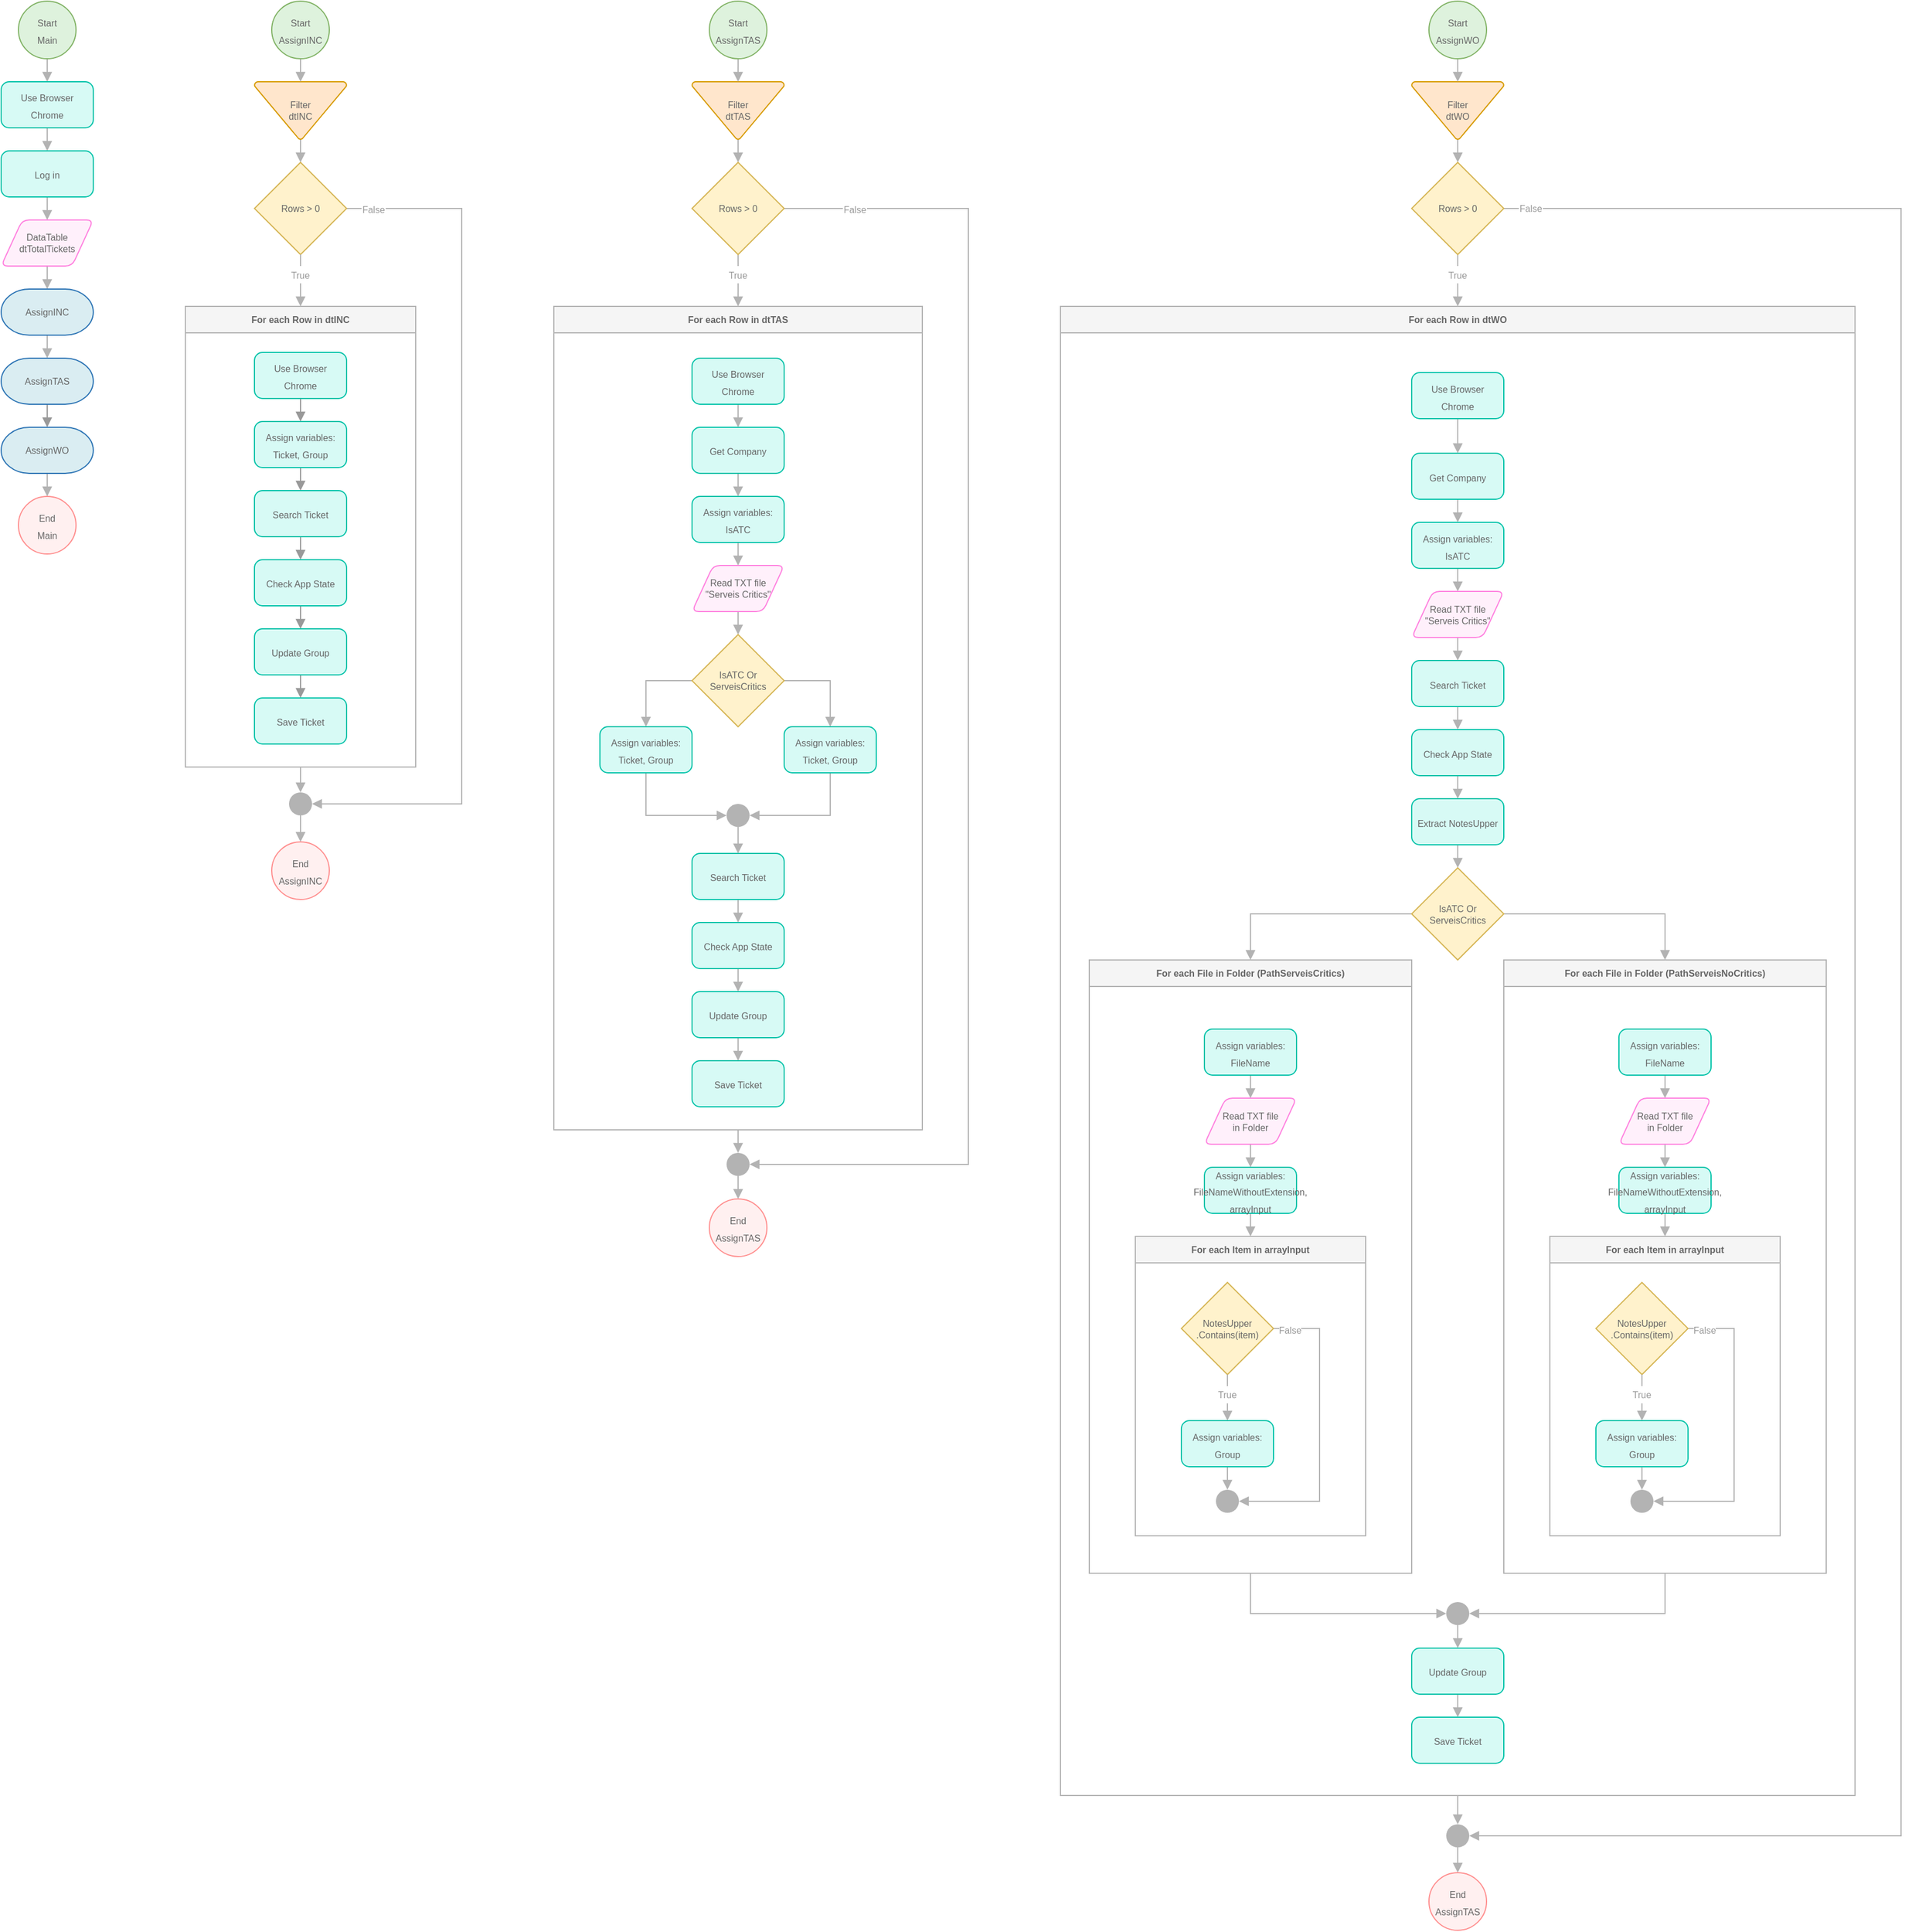 <mxfile version="20.2.5" type="github">
  <diagram id="uSqaD_rAvRpuBkW7nSge" name="Página-1">
    <mxGraphModel dx="4063" dy="2154" grid="1" gridSize="10" guides="1" tooltips="1" connect="1" arrows="1" fold="1" page="1" pageScale="1" pageWidth="1169" pageHeight="1654" background="none" math="0" shadow="0">
      <root>
        <mxCell id="0" />
        <mxCell id="1" parent="0" />
        <mxCell id="l-Uap7Tt3Wx7l_U69QLX-9" style="edgeStyle=orthogonalEdgeStyle;rounded=0;orthogonalLoop=1;jettySize=auto;html=1;exitX=0.5;exitY=1;exitDx=0;exitDy=0;exitPerimeter=0;entryX=0.5;entryY=0;entryDx=0;entryDy=0;fontSize=9;fontColor=#666666;strokeColor=#B3B3B3;endArrow=block;endFill=1;" edge="1" parent="1" source="l-Uap7Tt3Wx7l_U69QLX-5" target="l-Uap7Tt3Wx7l_U69QLX-8">
          <mxGeometry relative="1" as="geometry" />
        </mxCell>
        <mxCell id="l-Uap7Tt3Wx7l_U69QLX-5" value="&lt;font color=&quot;#666666&quot; style=&quot;font-size: 8px;&quot;&gt;Start&lt;br&gt;Main&lt;/font&gt;" style="strokeWidth=1;html=1;shape=mxgraph.flowchart.start_2;whiteSpace=wrap;fillColor=#DEF2DD;strokeColor=#82b366;" vertex="1" parent="1">
          <mxGeometry x="95" y="80" width="50" height="50" as="geometry" />
        </mxCell>
        <mxCell id="l-Uap7Tt3Wx7l_U69QLX-11" style="edgeStyle=orthogonalEdgeStyle;rounded=0;orthogonalLoop=1;jettySize=auto;html=1;exitX=0.5;exitY=1;exitDx=0;exitDy=0;entryX=0.5;entryY=0;entryDx=0;entryDy=0;fontSize=8;fontColor=#666666;endArrow=block;endFill=1;strokeColor=#B3B3B3;" edge="1" parent="1" source="l-Uap7Tt3Wx7l_U69QLX-8" target="l-Uap7Tt3Wx7l_U69QLX-10">
          <mxGeometry relative="1" as="geometry" />
        </mxCell>
        <mxCell id="l-Uap7Tt3Wx7l_U69QLX-8" value="&lt;font color=&quot;#666666&quot; style=&quot;font-size: 8px;&quot;&gt;Use Browser &lt;br&gt;Chrome&lt;/font&gt;" style="rounded=1;whiteSpace=wrap;html=1;absoluteArcSize=1;arcSize=14;strokeWidth=1;fontColor=#000000;fillColor=#d7faf5;strokeColor=#00c2a8;" vertex="1" parent="1">
          <mxGeometry x="80" y="150" width="80" height="40" as="geometry" />
        </mxCell>
        <mxCell id="l-Uap7Tt3Wx7l_U69QLX-13" style="edgeStyle=orthogonalEdgeStyle;rounded=0;orthogonalLoop=1;jettySize=auto;html=1;exitX=0.5;exitY=1;exitDx=0;exitDy=0;entryX=0.5;entryY=0;entryDx=0;entryDy=0;fontSize=8;fontColor=#666666;endArrow=block;endFill=1;strokeColor=#B3B3B3;" edge="1" parent="1" source="l-Uap7Tt3Wx7l_U69QLX-10" target="l-Uap7Tt3Wx7l_U69QLX-12">
          <mxGeometry relative="1" as="geometry" />
        </mxCell>
        <mxCell id="l-Uap7Tt3Wx7l_U69QLX-10" value="&lt;font style=&quot;font-size: 8px;&quot; color=&quot;#666666&quot;&gt;Log in&lt;/font&gt;" style="rounded=1;whiteSpace=wrap;html=1;absoluteArcSize=1;arcSize=14;strokeWidth=1;fontColor=#000000;fillColor=#d7faf5;strokeColor=#00c2a8;" vertex="1" parent="1">
          <mxGeometry x="80" y="210" width="80" height="40" as="geometry" />
        </mxCell>
        <mxCell id="l-Uap7Tt3Wx7l_U69QLX-18" style="edgeStyle=orthogonalEdgeStyle;rounded=0;orthogonalLoop=1;jettySize=auto;html=1;exitX=0.5;exitY=1;exitDx=0;exitDy=0;entryX=0.5;entryY=0;entryDx=0;entryDy=0;entryPerimeter=0;fontSize=8;fontColor=#666666;endArrow=block;endFill=1;strokeColor=#B3B3B3;" edge="1" parent="1" source="l-Uap7Tt3Wx7l_U69QLX-12" target="l-Uap7Tt3Wx7l_U69QLX-17">
          <mxGeometry relative="1" as="geometry" />
        </mxCell>
        <mxCell id="l-Uap7Tt3Wx7l_U69QLX-12" value="DataTable dtTotalTickets" style="shape=parallelogram;html=1;strokeWidth=1;perimeter=parallelogramPerimeter;whiteSpace=wrap;rounded=1;arcSize=12;size=0.23;fontSize=8;fontColor=#666666;fillColor=#fff0fb;strokeColor=#ff80df;" vertex="1" parent="1">
          <mxGeometry x="80" y="270" width="80" height="40" as="geometry" />
        </mxCell>
        <mxCell id="l-Uap7Tt3Wx7l_U69QLX-26" style="edgeStyle=orthogonalEdgeStyle;rounded=0;orthogonalLoop=1;jettySize=auto;html=1;exitX=0.5;exitY=1;exitDx=0;exitDy=0;exitPerimeter=0;entryX=0.5;entryY=0;entryDx=0;entryDy=0;entryPerimeter=0;fontSize=8;fontColor=#666666;endArrow=block;endFill=1;strokeColor=#B3B3B3;" edge="1" parent="1" source="l-Uap7Tt3Wx7l_U69QLX-17" target="l-Uap7Tt3Wx7l_U69QLX-19">
          <mxGeometry relative="1" as="geometry" />
        </mxCell>
        <mxCell id="l-Uap7Tt3Wx7l_U69QLX-17" value="AssignINC" style="strokeWidth=1;html=1;shape=mxgraph.flowchart.terminator;whiteSpace=wrap;fontSize=8;fontColor=#666666;fillColor=#daedf2;strokeColor=#2e75b5;" vertex="1" parent="1">
          <mxGeometry x="80" y="330" width="80" height="40" as="geometry" />
        </mxCell>
        <mxCell id="l-Uap7Tt3Wx7l_U69QLX-27" style="edgeStyle=orthogonalEdgeStyle;rounded=0;orthogonalLoop=1;jettySize=auto;html=1;exitX=0.5;exitY=1;exitDx=0;exitDy=0;exitPerimeter=0;entryX=0.5;entryY=0;entryDx=0;entryDy=0;entryPerimeter=0;fontSize=8;fontColor=#666666;endArrow=block;endFill=1;strokeColor=#999999;" edge="1" parent="1" source="l-Uap7Tt3Wx7l_U69QLX-19" target="l-Uap7Tt3Wx7l_U69QLX-20">
          <mxGeometry relative="1" as="geometry" />
        </mxCell>
        <mxCell id="l-Uap7Tt3Wx7l_U69QLX-19" value="AssignTAS" style="strokeWidth=1;html=1;shape=mxgraph.flowchart.terminator;whiteSpace=wrap;fontSize=8;fontColor=#666666;fillColor=#DAEDF2;strokeColor=#2E75B5;" vertex="1" parent="1">
          <mxGeometry x="80" y="390" width="80" height="40" as="geometry" />
        </mxCell>
        <mxCell id="l-Uap7Tt3Wx7l_U69QLX-28" style="edgeStyle=orthogonalEdgeStyle;rounded=0;orthogonalLoop=1;jettySize=auto;html=1;exitX=0.5;exitY=1;exitDx=0;exitDy=0;exitPerimeter=0;entryX=0.5;entryY=0;entryDx=0;entryDy=0;entryPerimeter=0;fontSize=8;fontColor=#666666;endArrow=block;endFill=1;strokeColor=#B3B3B3;" edge="1" parent="1" source="l-Uap7Tt3Wx7l_U69QLX-20" target="l-Uap7Tt3Wx7l_U69QLX-21">
          <mxGeometry relative="1" as="geometry" />
        </mxCell>
        <mxCell id="l-Uap7Tt3Wx7l_U69QLX-20" value="AssignWO" style="strokeWidth=1;html=1;shape=mxgraph.flowchart.terminator;whiteSpace=wrap;fontSize=8;fontColor=#666666;fillColor=#DAEDF2;strokeColor=#2E75B5;" vertex="1" parent="1">
          <mxGeometry x="80" y="450" width="80" height="40" as="geometry" />
        </mxCell>
        <mxCell id="l-Uap7Tt3Wx7l_U69QLX-21" value="&lt;font color=&quot;#666666&quot; style=&quot;font-size: 8px;&quot;&gt;End&lt;br&gt;Main&lt;br&gt;&lt;/font&gt;" style="strokeWidth=1;html=1;shape=mxgraph.flowchart.start_2;whiteSpace=wrap;fillColor=#fff0f0;strokeColor=#ff8f8f;" vertex="1" parent="1">
          <mxGeometry x="95" y="510" width="50" height="50" as="geometry" />
        </mxCell>
        <mxCell id="l-Uap7Tt3Wx7l_U69QLX-34" style="edgeStyle=orthogonalEdgeStyle;rounded=0;orthogonalLoop=1;jettySize=auto;html=1;exitX=0.5;exitY=1;exitDx=0;exitDy=0;exitPerimeter=0;entryX=0.5;entryY=0;entryDx=0;entryDy=0;entryPerimeter=0;fontSize=8;fontColor=#666666;endArrow=block;endFill=1;strokeColor=#B3B3B3;" edge="1" parent="1" source="l-Uap7Tt3Wx7l_U69QLX-31" target="l-Uap7Tt3Wx7l_U69QLX-33">
          <mxGeometry relative="1" as="geometry" />
        </mxCell>
        <mxCell id="l-Uap7Tt3Wx7l_U69QLX-31" value="&lt;font color=&quot;#666666&quot;&gt;Filter&lt;br&gt;dtINC&lt;/font&gt;" style="strokeWidth=1;html=1;shape=mxgraph.flowchart.merge_or_storage;whiteSpace=wrap;fontSize=8;fillColor=#ffe6cc;strokeColor=#d79b00;" vertex="1" parent="1">
          <mxGeometry x="300" y="150" width="80" height="50" as="geometry" />
        </mxCell>
        <mxCell id="l-Uap7Tt3Wx7l_U69QLX-148" style="edgeStyle=orthogonalEdgeStyle;rounded=0;orthogonalLoop=1;jettySize=auto;html=1;exitX=0.5;exitY=1;exitDx=0;exitDy=0;exitPerimeter=0;entryX=0.5;entryY=0;entryDx=0;entryDy=0;fontSize=8;fontColor=#999999;endArrow=block;endFill=1;strokeColor=#B3B3B3;startArrow=none;" edge="1" parent="1" source="l-Uap7Tt3Wx7l_U69QLX-151" target="l-Uap7Tt3Wx7l_U69QLX-35">
          <mxGeometry relative="1" as="geometry">
            <Array as="points">
              <mxPoint x="340" y="320" />
              <mxPoint x="340" y="320" />
            </Array>
          </mxGeometry>
        </mxCell>
        <mxCell id="l-Uap7Tt3Wx7l_U69QLX-154" style="edgeStyle=orthogonalEdgeStyle;rounded=0;orthogonalLoop=1;jettySize=auto;html=1;exitX=1;exitY=0.5;exitDx=0;exitDy=0;exitPerimeter=0;entryX=1;entryY=0.5;entryDx=0;entryDy=0;entryPerimeter=0;fontSize=8;fontColor=#999999;endArrow=block;endFill=1;strokeColor=#B3B3B3;" edge="1" parent="1" source="l-Uap7Tt3Wx7l_U69QLX-33" target="l-Uap7Tt3Wx7l_U69QLX-49">
          <mxGeometry relative="1" as="geometry">
            <Array as="points">
              <mxPoint x="480" y="260" />
              <mxPoint x="480" y="777" />
            </Array>
          </mxGeometry>
        </mxCell>
        <mxCell id="l-Uap7Tt3Wx7l_U69QLX-159" value="False" style="edgeLabel;html=1;align=center;verticalAlign=middle;resizable=0;points=[];fontSize=8;fontColor=#999999;labelBorderColor=#FFFFFF;" vertex="1" connectable="0" parent="l-Uap7Tt3Wx7l_U69QLX-154">
          <mxGeometry x="-0.939" y="-1" relative="1" as="geometry">
            <mxPoint as="offset" />
          </mxGeometry>
        </mxCell>
        <mxCell id="l-Uap7Tt3Wx7l_U69QLX-33" value="&lt;font color=&quot;#666666&quot;&gt;Rows &amp;gt; 0&lt;/font&gt;" style="strokeWidth=1;html=1;shape=mxgraph.flowchart.decision;whiteSpace=wrap;fontSize=8;fillColor=#fff2cc;strokeColor=#d6b656;" vertex="1" parent="1">
          <mxGeometry x="300" y="220" width="80" height="80" as="geometry" />
        </mxCell>
        <mxCell id="l-Uap7Tt3Wx7l_U69QLX-155" style="edgeStyle=orthogonalEdgeStyle;rounded=0;orthogonalLoop=1;jettySize=auto;html=1;exitX=0.5;exitY=1;exitDx=0;exitDy=0;entryX=0.5;entryY=0;entryDx=0;entryDy=0;entryPerimeter=0;fontSize=8;fontColor=#999999;endArrow=block;endFill=1;strokeColor=#B3B3B3;" edge="1" parent="1" source="l-Uap7Tt3Wx7l_U69QLX-35" target="l-Uap7Tt3Wx7l_U69QLX-49">
          <mxGeometry relative="1" as="geometry" />
        </mxCell>
        <mxCell id="l-Uap7Tt3Wx7l_U69QLX-35" value="For each Row in dtINC" style="swimlane;fontSize=8;strokeColor=#B3B3B3;strokeWidth=1;fillColor=#f5f5f5;fontColor=#666666;" vertex="1" parent="1">
          <mxGeometry x="240" y="345" width="200" height="400" as="geometry">
            <mxRectangle x="380" y="300" width="120" height="23" as="alternateBounds" />
          </mxGeometry>
        </mxCell>
        <mxCell id="l-Uap7Tt3Wx7l_U69QLX-43" style="edgeStyle=orthogonalEdgeStyle;rounded=0;orthogonalLoop=1;jettySize=auto;html=1;exitX=0.5;exitY=1;exitDx=0;exitDy=0;entryX=0.5;entryY=0;entryDx=0;entryDy=0;fontSize=8;fontColor=#666666;endArrow=block;endFill=1;strokeColor=#999999;" edge="1" parent="l-Uap7Tt3Wx7l_U69QLX-35" source="l-Uap7Tt3Wx7l_U69QLX-37" target="l-Uap7Tt3Wx7l_U69QLX-38">
          <mxGeometry relative="1" as="geometry" />
        </mxCell>
        <mxCell id="l-Uap7Tt3Wx7l_U69QLX-37" value="&lt;font color=&quot;#666666&quot; style=&quot;font-size: 8px;&quot;&gt;Use Browser &lt;br&gt;Chrome&lt;/font&gt;" style="rounded=1;whiteSpace=wrap;html=1;absoluteArcSize=1;arcSize=14;strokeWidth=1;fontColor=#000000;fillColor=#d7faf5;strokeColor=#00c2a8;" vertex="1" parent="l-Uap7Tt3Wx7l_U69QLX-35">
          <mxGeometry x="60" y="40" width="80" height="40" as="geometry" />
        </mxCell>
        <mxCell id="l-Uap7Tt3Wx7l_U69QLX-44" style="edgeStyle=orthogonalEdgeStyle;rounded=0;orthogonalLoop=1;jettySize=auto;html=1;exitX=0.5;exitY=1;exitDx=0;exitDy=0;entryX=0.5;entryY=0;entryDx=0;entryDy=0;fontSize=8;fontColor=#666666;endArrow=block;endFill=1;strokeColor=#999999;" edge="1" parent="l-Uap7Tt3Wx7l_U69QLX-35" source="l-Uap7Tt3Wx7l_U69QLX-38" target="l-Uap7Tt3Wx7l_U69QLX-39">
          <mxGeometry relative="1" as="geometry" />
        </mxCell>
        <mxCell id="l-Uap7Tt3Wx7l_U69QLX-38" value="&lt;font color=&quot;#666666&quot;&gt;&lt;span style=&quot;font-size: 8px;&quot;&gt;Assign variables: Ticket, Group&lt;/span&gt;&lt;/font&gt;" style="rounded=1;whiteSpace=wrap;html=1;absoluteArcSize=1;arcSize=14;strokeWidth=1;fontColor=#000000;fillColor=#d7faf5;strokeColor=#00c2a8;" vertex="1" parent="l-Uap7Tt3Wx7l_U69QLX-35">
          <mxGeometry x="60" y="100" width="80" height="40" as="geometry" />
        </mxCell>
        <mxCell id="l-Uap7Tt3Wx7l_U69QLX-45" style="edgeStyle=orthogonalEdgeStyle;rounded=0;orthogonalLoop=1;jettySize=auto;html=1;exitX=0.5;exitY=1;exitDx=0;exitDy=0;entryX=0.5;entryY=0;entryDx=0;entryDy=0;fontSize=8;fontColor=#666666;endArrow=block;endFill=1;strokeColor=#999999;" edge="1" parent="l-Uap7Tt3Wx7l_U69QLX-35" source="l-Uap7Tt3Wx7l_U69QLX-39" target="l-Uap7Tt3Wx7l_U69QLX-40">
          <mxGeometry relative="1" as="geometry" />
        </mxCell>
        <mxCell id="l-Uap7Tt3Wx7l_U69QLX-39" value="&lt;font color=&quot;#666666&quot;&gt;&lt;span style=&quot;font-size: 8px;&quot;&gt;Search Ticket&lt;/span&gt;&lt;/font&gt;" style="rounded=1;whiteSpace=wrap;html=1;absoluteArcSize=1;arcSize=14;strokeWidth=1;fontColor=#000000;fillColor=#d7faf5;strokeColor=#00c2a8;" vertex="1" parent="l-Uap7Tt3Wx7l_U69QLX-35">
          <mxGeometry x="60" y="160" width="80" height="40" as="geometry" />
        </mxCell>
        <mxCell id="l-Uap7Tt3Wx7l_U69QLX-46" style="edgeStyle=orthogonalEdgeStyle;rounded=0;orthogonalLoop=1;jettySize=auto;html=1;exitX=0.5;exitY=1;exitDx=0;exitDy=0;entryX=0.5;entryY=0;entryDx=0;entryDy=0;fontSize=8;fontColor=#666666;endArrow=block;endFill=1;strokeColor=#999999;" edge="1" parent="l-Uap7Tt3Wx7l_U69QLX-35" source="l-Uap7Tt3Wx7l_U69QLX-40" target="l-Uap7Tt3Wx7l_U69QLX-41">
          <mxGeometry relative="1" as="geometry" />
        </mxCell>
        <mxCell id="l-Uap7Tt3Wx7l_U69QLX-40" value="&lt;font color=&quot;#666666&quot;&gt;&lt;span style=&quot;font-size: 8px;&quot;&gt;Check App State&lt;/span&gt;&lt;/font&gt;" style="rounded=1;whiteSpace=wrap;html=1;absoluteArcSize=1;arcSize=14;strokeWidth=1;fontColor=#000000;fillColor=#d7faf5;strokeColor=#00c2a8;" vertex="1" parent="l-Uap7Tt3Wx7l_U69QLX-35">
          <mxGeometry x="60" y="220" width="80" height="40" as="geometry" />
        </mxCell>
        <mxCell id="l-Uap7Tt3Wx7l_U69QLX-47" style="edgeStyle=orthogonalEdgeStyle;rounded=0;orthogonalLoop=1;jettySize=auto;html=1;exitX=0.5;exitY=1;exitDx=0;exitDy=0;entryX=0.5;entryY=0;entryDx=0;entryDy=0;fontSize=8;fontColor=#666666;endArrow=block;endFill=1;strokeColor=#999999;" edge="1" parent="l-Uap7Tt3Wx7l_U69QLX-35" source="l-Uap7Tt3Wx7l_U69QLX-41" target="l-Uap7Tt3Wx7l_U69QLX-42">
          <mxGeometry relative="1" as="geometry" />
        </mxCell>
        <mxCell id="l-Uap7Tt3Wx7l_U69QLX-41" value="&lt;font color=&quot;#666666&quot;&gt;&lt;span style=&quot;font-size: 8px;&quot;&gt;Update Group&lt;/span&gt;&lt;/font&gt;" style="rounded=1;whiteSpace=wrap;html=1;absoluteArcSize=1;arcSize=14;strokeWidth=1;fontColor=#000000;fillColor=#d7faf5;strokeColor=#00c2a8;" vertex="1" parent="l-Uap7Tt3Wx7l_U69QLX-35">
          <mxGeometry x="60" y="280" width="80" height="40" as="geometry" />
        </mxCell>
        <mxCell id="l-Uap7Tt3Wx7l_U69QLX-42" value="&lt;font color=&quot;#666666&quot;&gt;&lt;span style=&quot;font-size: 8px;&quot;&gt;Save Ticket&lt;/span&gt;&lt;/font&gt;" style="rounded=1;whiteSpace=wrap;html=1;absoluteArcSize=1;arcSize=14;strokeWidth=1;fontColor=#000000;fillColor=#d7faf5;strokeColor=#00c2a8;" vertex="1" parent="l-Uap7Tt3Wx7l_U69QLX-35">
          <mxGeometry x="60" y="340" width="80" height="40" as="geometry" />
        </mxCell>
        <mxCell id="l-Uap7Tt3Wx7l_U69QLX-56" style="edgeStyle=orthogonalEdgeStyle;rounded=0;orthogonalLoop=1;jettySize=auto;html=1;exitX=0.5;exitY=1;exitDx=0;exitDy=0;exitPerimeter=0;entryX=0.5;entryY=0;entryDx=0;entryDy=0;entryPerimeter=0;fontSize=8;fontColor=#666666;endArrow=block;endFill=1;strokeColor=#B3B3B3;" edge="1" parent="1" source="l-Uap7Tt3Wx7l_U69QLX-49" target="l-Uap7Tt3Wx7l_U69QLX-54">
          <mxGeometry relative="1" as="geometry" />
        </mxCell>
        <mxCell id="l-Uap7Tt3Wx7l_U69QLX-49" value="" style="strokeWidth=2;html=1;shape=mxgraph.flowchart.start_2;whiteSpace=wrap;fontSize=8;fontColor=#666666;fillColor=#B3B3B3;strokeColor=none;" vertex="1" parent="1">
          <mxGeometry x="330" y="767" width="20" height="20" as="geometry" />
        </mxCell>
        <mxCell id="l-Uap7Tt3Wx7l_U69QLX-55" style="edgeStyle=orthogonalEdgeStyle;rounded=0;orthogonalLoop=1;jettySize=auto;html=1;exitX=0.5;exitY=1;exitDx=0;exitDy=0;exitPerimeter=0;entryX=0.5;entryY=0;entryDx=0;entryDy=0;entryPerimeter=0;fontSize=8;fontColor=#666666;endArrow=block;endFill=1;strokeColor=#B3B3B3;" edge="1" parent="1" source="l-Uap7Tt3Wx7l_U69QLX-53" target="l-Uap7Tt3Wx7l_U69QLX-31">
          <mxGeometry relative="1" as="geometry" />
        </mxCell>
        <mxCell id="l-Uap7Tt3Wx7l_U69QLX-53" value="&lt;font color=&quot;#666666&quot; style=&quot;font-size: 8px;&quot;&gt;Start&lt;br&gt;AssignINC&lt;br&gt;&lt;/font&gt;" style="strokeWidth=1;html=1;shape=mxgraph.flowchart.start_2;whiteSpace=wrap;fillColor=#DEF2DD;strokeColor=#82b366;" vertex="1" parent="1">
          <mxGeometry x="315" y="80" width="50" height="50" as="geometry" />
        </mxCell>
        <mxCell id="l-Uap7Tt3Wx7l_U69QLX-54" value="&lt;font color=&quot;#666666&quot; style=&quot;font-size: 8px;&quot;&gt;End AssignINC&lt;/font&gt;" style="strokeWidth=1;html=1;shape=mxgraph.flowchart.start_2;whiteSpace=wrap;fillColor=#fff0f0;strokeColor=#ff8f8f;" vertex="1" parent="1">
          <mxGeometry x="315" y="810" width="50" height="50" as="geometry" />
        </mxCell>
        <mxCell id="l-Uap7Tt3Wx7l_U69QLX-64" style="edgeStyle=orthogonalEdgeStyle;rounded=0;orthogonalLoop=1;jettySize=auto;html=1;exitX=0.5;exitY=1;exitDx=0;exitDy=0;exitPerimeter=0;entryX=0.5;entryY=0;entryDx=0;entryDy=0;entryPerimeter=0;fontSize=8;fontColor=#666666;endArrow=block;endFill=1;strokeColor=#B3B3B3;" edge="1" parent="1" source="l-Uap7Tt3Wx7l_U69QLX-65" target="l-Uap7Tt3Wx7l_U69QLX-70">
          <mxGeometry relative="1" as="geometry" />
        </mxCell>
        <mxCell id="l-Uap7Tt3Wx7l_U69QLX-65" value="&lt;font color=&quot;#666666&quot;&gt;Filter&lt;br&gt;dtTAS&lt;/font&gt;" style="strokeWidth=1;html=1;shape=mxgraph.flowchart.merge_or_storage;whiteSpace=wrap;fontSize=8;fillColor=#ffe6cc;strokeColor=#d79b00;" vertex="1" parent="1">
          <mxGeometry x="680" y="150" width="80" height="50" as="geometry" />
        </mxCell>
        <mxCell id="l-Uap7Tt3Wx7l_U69QLX-162" style="edgeStyle=orthogonalEdgeStyle;rounded=0;orthogonalLoop=1;jettySize=auto;html=1;exitX=0.5;exitY=1;exitDx=0;exitDy=0;exitPerimeter=0;entryX=0.5;entryY=0;entryDx=0;entryDy=0;fontSize=8;fontColor=#999999;endArrow=none;endFill=0;strokeColor=#B3B3B3;" edge="1" parent="1" source="l-Uap7Tt3Wx7l_U69QLX-70" target="l-Uap7Tt3Wx7l_U69QLX-161">
          <mxGeometry relative="1" as="geometry" />
        </mxCell>
        <mxCell id="l-Uap7Tt3Wx7l_U69QLX-165" style="edgeStyle=orthogonalEdgeStyle;rounded=0;orthogonalLoop=1;jettySize=auto;html=1;exitX=1;exitY=0.5;exitDx=0;exitDy=0;exitPerimeter=0;entryX=1;entryY=0.5;entryDx=0;entryDy=0;entryPerimeter=0;fontSize=8;fontColor=#999999;endArrow=block;endFill=1;strokeColor=#B3B3B3;" edge="1" parent="1" source="l-Uap7Tt3Wx7l_U69QLX-70" target="l-Uap7Tt3Wx7l_U69QLX-85">
          <mxGeometry relative="1" as="geometry">
            <Array as="points">
              <mxPoint x="920" y="260" />
              <mxPoint x="920" y="1090" />
            </Array>
          </mxGeometry>
        </mxCell>
        <mxCell id="l-Uap7Tt3Wx7l_U69QLX-166" value="False" style="edgeLabel;html=1;align=center;verticalAlign=middle;resizable=0;points=[];fontSize=8;fontColor=#999999;labelBorderColor=#FFFFFF;" vertex="1" connectable="0" parent="l-Uap7Tt3Wx7l_U69QLX-165">
          <mxGeometry x="-0.895" y="-1" relative="1" as="geometry">
            <mxPoint x="-1" as="offset" />
          </mxGeometry>
        </mxCell>
        <mxCell id="l-Uap7Tt3Wx7l_U69QLX-70" value="&lt;font color=&quot;#666666&quot;&gt;Rows &amp;gt; 0&lt;/font&gt;" style="strokeWidth=1;html=1;shape=mxgraph.flowchart.decision;whiteSpace=wrap;fontSize=8;fillColor=#fff2cc;strokeColor=#d6b656;" vertex="1" parent="1">
          <mxGeometry x="680" y="220" width="80" height="80" as="geometry" />
        </mxCell>
        <mxCell id="l-Uap7Tt3Wx7l_U69QLX-164" style="edgeStyle=orthogonalEdgeStyle;rounded=0;orthogonalLoop=1;jettySize=auto;html=1;exitX=0.5;exitY=1;exitDx=0;exitDy=0;entryX=0.5;entryY=0;entryDx=0;entryDy=0;entryPerimeter=0;fontSize=8;fontColor=#999999;endArrow=block;endFill=1;strokeColor=#B3B3B3;" edge="1" parent="1" source="l-Uap7Tt3Wx7l_U69QLX-72" target="l-Uap7Tt3Wx7l_U69QLX-85">
          <mxGeometry relative="1" as="geometry" />
        </mxCell>
        <mxCell id="l-Uap7Tt3Wx7l_U69QLX-72" value="For each Row in dtTAS" style="swimlane;fontSize=8;strokeColor=#B3B3B3;strokeWidth=1;fillColor=#f5f5f5;fontColor=#666666;" vertex="1" parent="1">
          <mxGeometry x="560" y="345" width="320" height="715" as="geometry">
            <mxRectangle x="380" y="300" width="120" height="23" as="alternateBounds" />
          </mxGeometry>
        </mxCell>
        <mxCell id="l-Uap7Tt3Wx7l_U69QLX-73" style="edgeStyle=orthogonalEdgeStyle;rounded=0;orthogonalLoop=1;jettySize=auto;html=1;exitX=0.5;exitY=1;exitDx=0;exitDy=0;entryX=0.5;entryY=0;entryDx=0;entryDy=0;fontSize=8;fontColor=#666666;endArrow=block;endFill=1;strokeColor=#B3B3B3;" edge="1" parent="l-Uap7Tt3Wx7l_U69QLX-72" source="l-Uap7Tt3Wx7l_U69QLX-74" target="l-Uap7Tt3Wx7l_U69QLX-76">
          <mxGeometry relative="1" as="geometry" />
        </mxCell>
        <mxCell id="l-Uap7Tt3Wx7l_U69QLX-74" value="&lt;font color=&quot;#666666&quot; style=&quot;font-size: 8px;&quot;&gt;Use Browser &lt;br&gt;Chrome&lt;/font&gt;" style="rounded=1;whiteSpace=wrap;html=1;absoluteArcSize=1;arcSize=14;strokeWidth=1;fontColor=#000000;fillColor=#d7faf5;strokeColor=#00c2a8;" vertex="1" parent="l-Uap7Tt3Wx7l_U69QLX-72">
          <mxGeometry x="120" y="45" width="80" height="40" as="geometry" />
        </mxCell>
        <mxCell id="l-Uap7Tt3Wx7l_U69QLX-75" style="edgeStyle=orthogonalEdgeStyle;rounded=0;orthogonalLoop=1;jettySize=auto;html=1;exitX=0.5;exitY=1;exitDx=0;exitDy=0;entryX=0.5;entryY=0;entryDx=0;entryDy=0;fontSize=8;fontColor=#666666;endArrow=block;endFill=1;strokeColor=#B3B3B3;" edge="1" parent="l-Uap7Tt3Wx7l_U69QLX-72" source="l-Uap7Tt3Wx7l_U69QLX-76" target="l-Uap7Tt3Wx7l_U69QLX-78">
          <mxGeometry relative="1" as="geometry" />
        </mxCell>
        <mxCell id="l-Uap7Tt3Wx7l_U69QLX-76" value="&lt;font color=&quot;#666666&quot;&gt;&lt;span style=&quot;font-size: 8px;&quot;&gt;Get Company&lt;/span&gt;&lt;/font&gt;" style="rounded=1;whiteSpace=wrap;html=1;absoluteArcSize=1;arcSize=14;strokeWidth=1;fontColor=#000000;fillColor=#d7faf5;strokeColor=#00c2a8;" vertex="1" parent="l-Uap7Tt3Wx7l_U69QLX-72">
          <mxGeometry x="120" y="105" width="80" height="40" as="geometry" />
        </mxCell>
        <mxCell id="l-Uap7Tt3Wx7l_U69QLX-91" style="edgeStyle=orthogonalEdgeStyle;rounded=0;orthogonalLoop=1;jettySize=auto;html=1;exitX=0.5;exitY=1;exitDx=0;exitDy=0;entryX=0.5;entryY=0;entryDx=0;entryDy=0;fontSize=8;fontColor=#666666;endArrow=block;endFill=1;strokeColor=#B3B3B3;" edge="1" parent="l-Uap7Tt3Wx7l_U69QLX-72" source="l-Uap7Tt3Wx7l_U69QLX-78" target="l-Uap7Tt3Wx7l_U69QLX-90">
          <mxGeometry relative="1" as="geometry" />
        </mxCell>
        <mxCell id="l-Uap7Tt3Wx7l_U69QLX-78" value="&lt;font color=&quot;#666666&quot;&gt;&lt;span style=&quot;font-size: 8px;&quot;&gt;Assign variables: IsATC&lt;/span&gt;&lt;/font&gt;" style="rounded=1;whiteSpace=wrap;html=1;absoluteArcSize=1;arcSize=14;strokeWidth=1;fontColor=#000000;fillColor=#d7faf5;strokeColor=#00c2a8;" vertex="1" parent="l-Uap7Tt3Wx7l_U69QLX-72">
          <mxGeometry x="120" y="165" width="80" height="40" as="geometry" />
        </mxCell>
        <mxCell id="l-Uap7Tt3Wx7l_U69QLX-93" style="edgeStyle=orthogonalEdgeStyle;rounded=0;orthogonalLoop=1;jettySize=auto;html=1;exitX=0.5;exitY=1;exitDx=0;exitDy=0;entryX=0.5;entryY=0;entryDx=0;entryDy=0;entryPerimeter=0;fontSize=8;fontColor=#666666;endArrow=block;endFill=1;strokeColor=#B3B3B3;" edge="1" parent="l-Uap7Tt3Wx7l_U69QLX-72" source="l-Uap7Tt3Wx7l_U69QLX-90" target="l-Uap7Tt3Wx7l_U69QLX-92">
          <mxGeometry relative="1" as="geometry" />
        </mxCell>
        <mxCell id="l-Uap7Tt3Wx7l_U69QLX-90" value="Read TXT file &quot;Serveis Critics&quot;" style="shape=parallelogram;html=1;strokeWidth=1;perimeter=parallelogramPerimeter;whiteSpace=wrap;rounded=1;arcSize=12;size=0.23;fontSize=8;fontColor=#666666;fillColor=#fff0fb;strokeColor=#ff80df;" vertex="1" parent="l-Uap7Tt3Wx7l_U69QLX-72">
          <mxGeometry x="120" y="225" width="80" height="40" as="geometry" />
        </mxCell>
        <mxCell id="l-Uap7Tt3Wx7l_U69QLX-129" style="edgeStyle=orthogonalEdgeStyle;rounded=0;orthogonalLoop=1;jettySize=auto;html=1;exitX=0;exitY=0.5;exitDx=0;exitDy=0;exitPerimeter=0;entryX=0.5;entryY=0;entryDx=0;entryDy=0;fontSize=8;fontColor=#999999;endArrow=block;endFill=1;strokeColor=#B3B3B3;" edge="1" parent="l-Uap7Tt3Wx7l_U69QLX-72" source="l-Uap7Tt3Wx7l_U69QLX-92" target="l-Uap7Tt3Wx7l_U69QLX-127">
          <mxGeometry relative="1" as="geometry" />
        </mxCell>
        <mxCell id="l-Uap7Tt3Wx7l_U69QLX-130" style="edgeStyle=orthogonalEdgeStyle;rounded=0;orthogonalLoop=1;jettySize=auto;html=1;exitX=1;exitY=0.5;exitDx=0;exitDy=0;exitPerimeter=0;entryX=0.5;entryY=0;entryDx=0;entryDy=0;fontSize=8;fontColor=#999999;endArrow=block;endFill=1;strokeColor=#B3B3B3;" edge="1" parent="l-Uap7Tt3Wx7l_U69QLX-72" source="l-Uap7Tt3Wx7l_U69QLX-92" target="l-Uap7Tt3Wx7l_U69QLX-128">
          <mxGeometry relative="1" as="geometry" />
        </mxCell>
        <mxCell id="l-Uap7Tt3Wx7l_U69QLX-92" value="&lt;font color=&quot;#666666&quot;&gt;IsATC Or ServeisCritics&lt;/font&gt;" style="strokeWidth=1;html=1;shape=mxgraph.flowchart.decision;whiteSpace=wrap;fontSize=8;fillColor=#fff2cc;strokeColor=#d6b656;" vertex="1" parent="l-Uap7Tt3Wx7l_U69QLX-72">
          <mxGeometry x="120" y="285" width="80" height="80" as="geometry" />
        </mxCell>
        <mxCell id="l-Uap7Tt3Wx7l_U69QLX-144" style="edgeStyle=orthogonalEdgeStyle;rounded=0;orthogonalLoop=1;jettySize=auto;html=1;exitX=0.5;exitY=1;exitDx=0;exitDy=0;exitPerimeter=0;entryX=0.5;entryY=0;entryDx=0;entryDy=0;fontSize=8;fontColor=#999999;endArrow=block;endFill=1;strokeColor=#B3B3B3;" edge="1" parent="l-Uap7Tt3Wx7l_U69QLX-72" source="l-Uap7Tt3Wx7l_U69QLX-121" target="l-Uap7Tt3Wx7l_U69QLX-135">
          <mxGeometry relative="1" as="geometry" />
        </mxCell>
        <mxCell id="l-Uap7Tt3Wx7l_U69QLX-121" value="" style="strokeWidth=2;html=1;shape=mxgraph.flowchart.start_2;whiteSpace=wrap;fontSize=8;fontColor=#666666;fillColor=#B3B3B3;strokeColor=none;" vertex="1" parent="l-Uap7Tt3Wx7l_U69QLX-72">
          <mxGeometry x="150" y="432" width="20" height="20" as="geometry" />
        </mxCell>
        <mxCell id="l-Uap7Tt3Wx7l_U69QLX-133" style="edgeStyle=orthogonalEdgeStyle;rounded=0;orthogonalLoop=1;jettySize=auto;html=1;exitX=0.5;exitY=1;exitDx=0;exitDy=0;entryX=0;entryY=0.5;entryDx=0;entryDy=0;entryPerimeter=0;fontSize=8;fontColor=#999999;endArrow=block;endFill=1;strokeColor=#B3B3B3;" edge="1" parent="l-Uap7Tt3Wx7l_U69QLX-72" source="l-Uap7Tt3Wx7l_U69QLX-127" target="l-Uap7Tt3Wx7l_U69QLX-121">
          <mxGeometry relative="1" as="geometry" />
        </mxCell>
        <mxCell id="l-Uap7Tt3Wx7l_U69QLX-127" value="&lt;font color=&quot;#666666&quot;&gt;&lt;span style=&quot;font-size: 8px;&quot;&gt;Assign variables: Ticket, Group&lt;/span&gt;&lt;/font&gt;" style="rounded=1;whiteSpace=wrap;html=1;absoluteArcSize=1;arcSize=14;strokeWidth=1;fontColor=#000000;fillColor=#d7faf5;strokeColor=#00c2a8;" vertex="1" parent="l-Uap7Tt3Wx7l_U69QLX-72">
          <mxGeometry x="40" y="365" width="80" height="40" as="geometry" />
        </mxCell>
        <mxCell id="l-Uap7Tt3Wx7l_U69QLX-132" style="edgeStyle=orthogonalEdgeStyle;rounded=0;orthogonalLoop=1;jettySize=auto;html=1;exitX=0.5;exitY=1;exitDx=0;exitDy=0;entryX=1;entryY=0.5;entryDx=0;entryDy=0;entryPerimeter=0;fontSize=8;fontColor=#999999;endArrow=block;endFill=1;strokeColor=#B3B3B3;" edge="1" parent="l-Uap7Tt3Wx7l_U69QLX-72" source="l-Uap7Tt3Wx7l_U69QLX-128" target="l-Uap7Tt3Wx7l_U69QLX-121">
          <mxGeometry relative="1" as="geometry" />
        </mxCell>
        <mxCell id="l-Uap7Tt3Wx7l_U69QLX-128" value="&lt;font color=&quot;#666666&quot;&gt;&lt;span style=&quot;font-size: 8px;&quot;&gt;Assign variables: Ticket, Group&lt;/span&gt;&lt;/font&gt;" style="rounded=1;whiteSpace=wrap;html=1;absoluteArcSize=1;arcSize=14;strokeWidth=1;fontColor=#000000;fillColor=#d7faf5;strokeColor=#00c2a8;" vertex="1" parent="l-Uap7Tt3Wx7l_U69QLX-72">
          <mxGeometry x="200" y="365" width="80" height="40" as="geometry" />
        </mxCell>
        <mxCell id="l-Uap7Tt3Wx7l_U69QLX-145" style="edgeStyle=orthogonalEdgeStyle;rounded=0;orthogonalLoop=1;jettySize=auto;html=1;exitX=0.5;exitY=1;exitDx=0;exitDy=0;entryX=0.5;entryY=0;entryDx=0;entryDy=0;fontSize=8;fontColor=#999999;endArrow=block;endFill=1;strokeColor=#B3B3B3;" edge="1" parent="l-Uap7Tt3Wx7l_U69QLX-72" source="l-Uap7Tt3Wx7l_U69QLX-135" target="l-Uap7Tt3Wx7l_U69QLX-136">
          <mxGeometry relative="1" as="geometry" />
        </mxCell>
        <mxCell id="l-Uap7Tt3Wx7l_U69QLX-135" value="&lt;font color=&quot;#666666&quot;&gt;&lt;span style=&quot;font-size: 8px;&quot;&gt;Search Ticket&lt;/span&gt;&lt;/font&gt;" style="rounded=1;whiteSpace=wrap;html=1;absoluteArcSize=1;arcSize=14;strokeWidth=1;fontColor=#000000;fillColor=#d7faf5;strokeColor=#00c2a8;" vertex="1" parent="l-Uap7Tt3Wx7l_U69QLX-72">
          <mxGeometry x="120" y="475" width="80" height="40" as="geometry" />
        </mxCell>
        <mxCell id="l-Uap7Tt3Wx7l_U69QLX-146" style="edgeStyle=orthogonalEdgeStyle;rounded=0;orthogonalLoop=1;jettySize=auto;html=1;exitX=0.5;exitY=1;exitDx=0;exitDy=0;entryX=0.5;entryY=0;entryDx=0;entryDy=0;fontSize=8;fontColor=#999999;endArrow=block;endFill=1;strokeColor=#B3B3B3;" edge="1" parent="l-Uap7Tt3Wx7l_U69QLX-72" source="l-Uap7Tt3Wx7l_U69QLX-136" target="l-Uap7Tt3Wx7l_U69QLX-137">
          <mxGeometry relative="1" as="geometry" />
        </mxCell>
        <mxCell id="l-Uap7Tt3Wx7l_U69QLX-136" value="&lt;font color=&quot;#666666&quot;&gt;&lt;span style=&quot;font-size: 8px;&quot;&gt;Check App State&lt;/span&gt;&lt;/font&gt;" style="rounded=1;whiteSpace=wrap;html=1;absoluteArcSize=1;arcSize=14;strokeWidth=1;fontColor=#000000;fillColor=#d7faf5;strokeColor=#00c2a8;" vertex="1" parent="l-Uap7Tt3Wx7l_U69QLX-72">
          <mxGeometry x="120" y="535" width="80" height="40" as="geometry" />
        </mxCell>
        <mxCell id="l-Uap7Tt3Wx7l_U69QLX-147" style="edgeStyle=orthogonalEdgeStyle;rounded=0;orthogonalLoop=1;jettySize=auto;html=1;exitX=0.5;exitY=1;exitDx=0;exitDy=0;entryX=0.5;entryY=0;entryDx=0;entryDy=0;fontSize=8;fontColor=#999999;endArrow=block;endFill=1;strokeColor=#B3B3B3;" edge="1" parent="l-Uap7Tt3Wx7l_U69QLX-72" source="l-Uap7Tt3Wx7l_U69QLX-137" target="l-Uap7Tt3Wx7l_U69QLX-138">
          <mxGeometry relative="1" as="geometry" />
        </mxCell>
        <mxCell id="l-Uap7Tt3Wx7l_U69QLX-137" value="&lt;font color=&quot;#666666&quot;&gt;&lt;span style=&quot;font-size: 8px;&quot;&gt;Update Group&lt;/span&gt;&lt;/font&gt;" style="rounded=1;whiteSpace=wrap;html=1;absoluteArcSize=1;arcSize=14;strokeWidth=1;fontColor=#000000;fillColor=#d7faf5;strokeColor=#00c2a8;" vertex="1" parent="l-Uap7Tt3Wx7l_U69QLX-72">
          <mxGeometry x="120" y="595" width="80" height="40" as="geometry" />
        </mxCell>
        <mxCell id="l-Uap7Tt3Wx7l_U69QLX-138" value="&lt;font color=&quot;#666666&quot;&gt;&lt;span style=&quot;font-size: 8px;&quot;&gt;Save Ticket&lt;/span&gt;&lt;/font&gt;" style="rounded=1;whiteSpace=wrap;html=1;absoluteArcSize=1;arcSize=14;strokeWidth=1;fontColor=#000000;fillColor=#d7faf5;strokeColor=#00c2a8;" vertex="1" parent="l-Uap7Tt3Wx7l_U69QLX-72">
          <mxGeometry x="120" y="655" width="80" height="40" as="geometry" />
        </mxCell>
        <mxCell id="l-Uap7Tt3Wx7l_U69QLX-84" style="edgeStyle=orthogonalEdgeStyle;rounded=0;orthogonalLoop=1;jettySize=auto;html=1;exitX=0.5;exitY=1;exitDx=0;exitDy=0;exitPerimeter=0;entryX=0.5;entryY=0;entryDx=0;entryDy=0;entryPerimeter=0;fontSize=8;fontColor=#666666;endArrow=block;endFill=1;strokeColor=#B3B3B3;" edge="1" parent="1" source="l-Uap7Tt3Wx7l_U69QLX-85" target="l-Uap7Tt3Wx7l_U69QLX-88">
          <mxGeometry relative="1" as="geometry" />
        </mxCell>
        <mxCell id="l-Uap7Tt3Wx7l_U69QLX-85" value="" style="strokeWidth=2;html=1;shape=mxgraph.flowchart.start_2;whiteSpace=wrap;fontSize=8;fontColor=#666666;fillColor=#B3B3B3;strokeColor=none;" vertex="1" parent="1">
          <mxGeometry x="710" y="1080" width="20" height="20" as="geometry" />
        </mxCell>
        <mxCell id="l-Uap7Tt3Wx7l_U69QLX-86" style="edgeStyle=orthogonalEdgeStyle;rounded=0;orthogonalLoop=1;jettySize=auto;html=1;exitX=0.5;exitY=1;exitDx=0;exitDy=0;exitPerimeter=0;entryX=0.5;entryY=0;entryDx=0;entryDy=0;entryPerimeter=0;fontSize=8;fontColor=#666666;endArrow=block;endFill=1;strokeColor=#B3B3B3;" edge="1" parent="1" source="l-Uap7Tt3Wx7l_U69QLX-87" target="l-Uap7Tt3Wx7l_U69QLX-65">
          <mxGeometry relative="1" as="geometry" />
        </mxCell>
        <mxCell id="l-Uap7Tt3Wx7l_U69QLX-87" value="&lt;font color=&quot;#666666&quot; style=&quot;font-size: 8px;&quot;&gt;Start&lt;br&gt;AssignTAS&lt;br&gt;&lt;/font&gt;" style="strokeWidth=1;html=1;shape=mxgraph.flowchart.start_2;whiteSpace=wrap;fillColor=#DEF2DD;strokeColor=#82b366;" vertex="1" parent="1">
          <mxGeometry x="695.03" y="80" width="50" height="50" as="geometry" />
        </mxCell>
        <mxCell id="l-Uap7Tt3Wx7l_U69QLX-88" value="&lt;font color=&quot;#666666&quot; style=&quot;font-size: 8px;&quot;&gt;End&lt;br&gt;AssignTAS&lt;br&gt;&lt;/font&gt;" style="strokeWidth=1;html=1;shape=mxgraph.flowchart.start_2;whiteSpace=wrap;fillColor=#fff0f0;strokeColor=#ff8f8f;" vertex="1" parent="1">
          <mxGeometry x="695.03" y="1120" width="50" height="50" as="geometry" />
        </mxCell>
        <mxCell id="l-Uap7Tt3Wx7l_U69QLX-151" value="&lt;font style=&quot;font-size: 8px;&quot;&gt;True&lt;/font&gt;" style="text;html=1;strokeColor=none;fillColor=default;align=center;verticalAlign=middle;whiteSpace=wrap;rounded=0;dashed=1;labelBorderColor=#FFFFFF;fontSize=8;fontColor=#999999;" vertex="1" parent="1">
          <mxGeometry x="330" y="310" width="20" height="15" as="geometry" />
        </mxCell>
        <mxCell id="l-Uap7Tt3Wx7l_U69QLX-152" value="" style="edgeStyle=orthogonalEdgeStyle;rounded=0;orthogonalLoop=1;jettySize=auto;html=1;exitX=0.5;exitY=1;exitDx=0;exitDy=0;exitPerimeter=0;entryX=0.5;entryY=0;entryDx=0;entryDy=0;fontSize=8;fontColor=#999999;endArrow=none;endFill=1;strokeColor=#B3B3B3;" edge="1" parent="1" source="l-Uap7Tt3Wx7l_U69QLX-33" target="l-Uap7Tt3Wx7l_U69QLX-151">
          <mxGeometry relative="1" as="geometry">
            <mxPoint x="340" y="300" as="sourcePoint" />
            <mxPoint x="340" y="340" as="targetPoint" />
            <Array as="points" />
          </mxGeometry>
        </mxCell>
        <mxCell id="l-Uap7Tt3Wx7l_U69QLX-163" style="edgeStyle=orthogonalEdgeStyle;rounded=0;orthogonalLoop=1;jettySize=auto;html=1;exitX=0.5;exitY=1;exitDx=0;exitDy=0;entryX=0.5;entryY=0;entryDx=0;entryDy=0;fontSize=8;fontColor=#999999;endArrow=block;endFill=1;strokeColor=#B3B3B3;" edge="1" parent="1" source="l-Uap7Tt3Wx7l_U69QLX-161" target="l-Uap7Tt3Wx7l_U69QLX-72">
          <mxGeometry relative="1" as="geometry" />
        </mxCell>
        <mxCell id="l-Uap7Tt3Wx7l_U69QLX-161" value="&lt;font style=&quot;font-size: 8px;&quot;&gt;True&lt;/font&gt;" style="text;html=1;strokeColor=none;fillColor=default;align=center;verticalAlign=middle;whiteSpace=wrap;rounded=0;dashed=1;labelBorderColor=#FFFFFF;fontSize=8;fontColor=#999999;" vertex="1" parent="1">
          <mxGeometry x="710.03" y="310" width="20" height="15" as="geometry" />
        </mxCell>
        <mxCell id="l-Uap7Tt3Wx7l_U69QLX-167" style="edgeStyle=orthogonalEdgeStyle;rounded=0;orthogonalLoop=1;jettySize=auto;html=1;exitX=0.5;exitY=1;exitDx=0;exitDy=0;exitPerimeter=0;entryX=0.5;entryY=0;entryDx=0;entryDy=0;entryPerimeter=0;fontSize=8;fontColor=#666666;endArrow=block;endFill=1;strokeColor=#B3B3B3;" edge="1" parent="1" source="l-Uap7Tt3Wx7l_U69QLX-168" target="l-Uap7Tt3Wx7l_U69QLX-172">
          <mxGeometry relative="1" as="geometry" />
        </mxCell>
        <mxCell id="l-Uap7Tt3Wx7l_U69QLX-168" value="&lt;font color=&quot;#666666&quot;&gt;Filter&lt;br&gt;dtWO&lt;/font&gt;" style="strokeWidth=1;html=1;shape=mxgraph.flowchart.merge_or_storage;whiteSpace=wrap;fontSize=8;fillColor=#ffe6cc;strokeColor=#d79b00;" vertex="1" parent="1">
          <mxGeometry x="1305" y="150" width="80" height="50" as="geometry" />
        </mxCell>
        <mxCell id="l-Uap7Tt3Wx7l_U69QLX-169" style="edgeStyle=orthogonalEdgeStyle;rounded=0;orthogonalLoop=1;jettySize=auto;html=1;exitX=0.5;exitY=1;exitDx=0;exitDy=0;exitPerimeter=0;entryX=0.5;entryY=0;entryDx=0;entryDy=0;fontSize=8;fontColor=#999999;endArrow=none;endFill=0;strokeColor=#B3B3B3;" edge="1" parent="1" source="l-Uap7Tt3Wx7l_U69QLX-172" target="l-Uap7Tt3Wx7l_U69QLX-205">
          <mxGeometry relative="1" as="geometry" />
        </mxCell>
        <mxCell id="l-Uap7Tt3Wx7l_U69QLX-290" style="edgeStyle=orthogonalEdgeStyle;rounded=0;orthogonalLoop=1;jettySize=auto;html=1;exitX=1;exitY=0.5;exitDx=0;exitDy=0;exitPerimeter=0;entryX=1;entryY=0.5;entryDx=0;entryDy=0;entryPerimeter=0;fontSize=8;fontColor=#999999;endArrow=block;endFill=1;strokeColor=#B3B3B3;" edge="1" parent="1" source="l-Uap7Tt3Wx7l_U69QLX-172" target="l-Uap7Tt3Wx7l_U69QLX-200">
          <mxGeometry relative="1" as="geometry">
            <Array as="points">
              <mxPoint x="1730" y="260" />
              <mxPoint x="1730" y="1673" />
            </Array>
          </mxGeometry>
        </mxCell>
        <mxCell id="l-Uap7Tt3Wx7l_U69QLX-291" value="False" style="edgeLabel;html=1;align=center;verticalAlign=middle;resizable=0;points=[];fontSize=8;fontColor=#999999;labelBorderColor=#FFFFFF;" vertex="1" connectable="0" parent="l-Uap7Tt3Wx7l_U69QLX-290">
          <mxGeometry x="-0.882" relative="1" as="geometry">
            <mxPoint x="-103" as="offset" />
          </mxGeometry>
        </mxCell>
        <mxCell id="l-Uap7Tt3Wx7l_U69QLX-172" value="&lt;font color=&quot;#666666&quot;&gt;Rows &amp;gt; 0&lt;/font&gt;" style="strokeWidth=1;html=1;shape=mxgraph.flowchart.decision;whiteSpace=wrap;fontSize=8;fillColor=#fff2cc;strokeColor=#d6b656;" vertex="1" parent="1">
          <mxGeometry x="1305" y="220" width="80" height="80" as="geometry" />
        </mxCell>
        <mxCell id="l-Uap7Tt3Wx7l_U69QLX-173" style="edgeStyle=orthogonalEdgeStyle;rounded=0;orthogonalLoop=1;jettySize=auto;html=1;exitX=0.5;exitY=1;exitDx=0;exitDy=0;entryX=0.5;entryY=0;entryDx=0;entryDy=0;entryPerimeter=0;fontSize=8;fontColor=#999999;endArrow=block;endFill=1;strokeColor=#B3B3B3;" edge="1" parent="1" source="l-Uap7Tt3Wx7l_U69QLX-174" target="l-Uap7Tt3Wx7l_U69QLX-200">
          <mxGeometry relative="1" as="geometry" />
        </mxCell>
        <mxCell id="l-Uap7Tt3Wx7l_U69QLX-174" value="For each Row in dtWO" style="swimlane;fontSize=8;strokeColor=#B3B3B3;strokeWidth=1;fillColor=#f5f5f5;fontColor=#666666;" vertex="1" parent="1">
          <mxGeometry x="1000" y="345" width="690" height="1293" as="geometry">
            <mxRectangle x="380" y="300" width="120" height="23" as="alternateBounds" />
          </mxGeometry>
        </mxCell>
        <mxCell id="l-Uap7Tt3Wx7l_U69QLX-175" style="edgeStyle=orthogonalEdgeStyle;rounded=0;orthogonalLoop=1;jettySize=auto;html=1;exitX=0.5;exitY=1;exitDx=0;exitDy=0;entryX=0.5;entryY=0;entryDx=0;entryDy=0;fontSize=8;fontColor=#666666;endArrow=block;endFill=1;strokeColor=#B3B3B3;" edge="1" parent="l-Uap7Tt3Wx7l_U69QLX-174" source="l-Uap7Tt3Wx7l_U69QLX-176" target="l-Uap7Tt3Wx7l_U69QLX-178">
          <mxGeometry relative="1" as="geometry" />
        </mxCell>
        <mxCell id="l-Uap7Tt3Wx7l_U69QLX-176" value="&lt;font color=&quot;#666666&quot; style=&quot;font-size: 8px;&quot;&gt;Use Browser &lt;br&gt;Chrome&lt;/font&gt;" style="rounded=1;whiteSpace=wrap;html=1;absoluteArcSize=1;arcSize=14;strokeWidth=1;fontColor=#000000;fillColor=#d7faf5;strokeColor=#00c2a8;" vertex="1" parent="l-Uap7Tt3Wx7l_U69QLX-174">
          <mxGeometry x="305" y="57.5" width="80" height="40" as="geometry" />
        </mxCell>
        <mxCell id="l-Uap7Tt3Wx7l_U69QLX-177" style="edgeStyle=orthogonalEdgeStyle;rounded=0;orthogonalLoop=1;jettySize=auto;html=1;exitX=0.5;exitY=1;exitDx=0;exitDy=0;entryX=0.5;entryY=0;entryDx=0;entryDy=0;fontSize=8;fontColor=#666666;endArrow=block;endFill=1;strokeColor=#B3B3B3;" edge="1" parent="l-Uap7Tt3Wx7l_U69QLX-174" source="l-Uap7Tt3Wx7l_U69QLX-178" target="l-Uap7Tt3Wx7l_U69QLX-180">
          <mxGeometry relative="1" as="geometry" />
        </mxCell>
        <mxCell id="l-Uap7Tt3Wx7l_U69QLX-178" value="&lt;font color=&quot;#666666&quot;&gt;&lt;span style=&quot;font-size: 8px;&quot;&gt;Get Company&lt;/span&gt;&lt;/font&gt;" style="rounded=1;whiteSpace=wrap;html=1;absoluteArcSize=1;arcSize=14;strokeWidth=1;fontColor=#000000;fillColor=#d7faf5;strokeColor=#00c2a8;" vertex="1" parent="l-Uap7Tt3Wx7l_U69QLX-174">
          <mxGeometry x="305" y="127.5" width="80" height="40" as="geometry" />
        </mxCell>
        <mxCell id="l-Uap7Tt3Wx7l_U69QLX-179" style="edgeStyle=orthogonalEdgeStyle;rounded=0;orthogonalLoop=1;jettySize=auto;html=1;exitX=0.5;exitY=1;exitDx=0;exitDy=0;entryX=0.5;entryY=0;entryDx=0;entryDy=0;fontSize=8;fontColor=#666666;endArrow=block;endFill=1;strokeColor=#B3B3B3;" edge="1" parent="l-Uap7Tt3Wx7l_U69QLX-174" source="l-Uap7Tt3Wx7l_U69QLX-180" target="l-Uap7Tt3Wx7l_U69QLX-182">
          <mxGeometry relative="1" as="geometry" />
        </mxCell>
        <mxCell id="l-Uap7Tt3Wx7l_U69QLX-180" value="&lt;font color=&quot;#666666&quot;&gt;&lt;span style=&quot;font-size: 8px;&quot;&gt;Assign variables: IsATC&lt;/span&gt;&lt;/font&gt;" style="rounded=1;whiteSpace=wrap;html=1;absoluteArcSize=1;arcSize=14;strokeWidth=1;fontColor=#000000;fillColor=#d7faf5;strokeColor=#00c2a8;" vertex="1" parent="l-Uap7Tt3Wx7l_U69QLX-174">
          <mxGeometry x="305" y="187.5" width="80" height="40" as="geometry" />
        </mxCell>
        <mxCell id="l-Uap7Tt3Wx7l_U69QLX-206" style="edgeStyle=orthogonalEdgeStyle;rounded=0;orthogonalLoop=1;jettySize=auto;html=1;exitX=0.5;exitY=1;exitDx=0;exitDy=0;entryX=0.5;entryY=0;entryDx=0;entryDy=0;fontSize=8;fontColor=#999999;endArrow=block;endFill=1;strokeColor=#B3B3B3;" edge="1" parent="l-Uap7Tt3Wx7l_U69QLX-174" source="l-Uap7Tt3Wx7l_U69QLX-182" target="l-Uap7Tt3Wx7l_U69QLX-193">
          <mxGeometry relative="1" as="geometry" />
        </mxCell>
        <mxCell id="l-Uap7Tt3Wx7l_U69QLX-182" value="Read TXT file &quot;Serveis Critics&quot;" style="shape=parallelogram;html=1;strokeWidth=1;perimeter=parallelogramPerimeter;whiteSpace=wrap;rounded=1;arcSize=12;size=0.23;fontSize=8;fontColor=#666666;fillColor=#fff0fb;strokeColor=#ff80df;" vertex="1" parent="l-Uap7Tt3Wx7l_U69QLX-174">
          <mxGeometry x="305" y="247.5" width="80" height="40" as="geometry" />
        </mxCell>
        <mxCell id="l-Uap7Tt3Wx7l_U69QLX-239" style="edgeStyle=orthogonalEdgeStyle;rounded=0;orthogonalLoop=1;jettySize=auto;html=1;exitX=0.5;exitY=1;exitDx=0;exitDy=0;entryX=0.5;entryY=0;entryDx=0;entryDy=0;fontSize=8;fontColor=#999999;endArrow=block;endFill=1;strokeColor=#B3B3B3;" edge="1" parent="l-Uap7Tt3Wx7l_U69QLX-174" source="l-Uap7Tt3Wx7l_U69QLX-193" target="l-Uap7Tt3Wx7l_U69QLX-195">
          <mxGeometry relative="1" as="geometry" />
        </mxCell>
        <mxCell id="l-Uap7Tt3Wx7l_U69QLX-193" value="&lt;font color=&quot;#666666&quot;&gt;&lt;span style=&quot;font-size: 8px;&quot;&gt;Search Ticket&lt;/span&gt;&lt;/font&gt;" style="rounded=1;whiteSpace=wrap;html=1;absoluteArcSize=1;arcSize=14;strokeWidth=1;fontColor=#000000;fillColor=#d7faf5;strokeColor=#00c2a8;" vertex="1" parent="l-Uap7Tt3Wx7l_U69QLX-174">
          <mxGeometry x="305" y="307.5" width="80" height="40" as="geometry" />
        </mxCell>
        <mxCell id="l-Uap7Tt3Wx7l_U69QLX-240" style="edgeStyle=orthogonalEdgeStyle;rounded=0;orthogonalLoop=1;jettySize=auto;html=1;exitX=0.5;exitY=1;exitDx=0;exitDy=0;entryX=0.5;entryY=0;entryDx=0;entryDy=0;fontSize=8;fontColor=#999999;endArrow=block;endFill=1;strokeColor=#B3B3B3;" edge="1" parent="l-Uap7Tt3Wx7l_U69QLX-174" source="l-Uap7Tt3Wx7l_U69QLX-195" target="l-Uap7Tt3Wx7l_U69QLX-213">
          <mxGeometry relative="1" as="geometry" />
        </mxCell>
        <mxCell id="l-Uap7Tt3Wx7l_U69QLX-195" value="&lt;font color=&quot;#666666&quot;&gt;&lt;span style=&quot;font-size: 8px;&quot;&gt;Check App State&lt;/span&gt;&lt;/font&gt;" style="rounded=1;whiteSpace=wrap;html=1;absoluteArcSize=1;arcSize=14;strokeWidth=1;fontColor=#000000;fillColor=#d7faf5;strokeColor=#00c2a8;" vertex="1" parent="l-Uap7Tt3Wx7l_U69QLX-174">
          <mxGeometry x="305" y="367.5" width="80" height="40" as="geometry" />
        </mxCell>
        <mxCell id="l-Uap7Tt3Wx7l_U69QLX-241" style="edgeStyle=orthogonalEdgeStyle;rounded=0;orthogonalLoop=1;jettySize=auto;html=1;exitX=0.5;exitY=1;exitDx=0;exitDy=0;entryX=0.5;entryY=0;entryDx=0;entryDy=0;entryPerimeter=0;fontSize=8;fontColor=#999999;endArrow=block;endFill=1;strokeColor=#B3B3B3;" edge="1" parent="l-Uap7Tt3Wx7l_U69QLX-174" source="l-Uap7Tt3Wx7l_U69QLX-213" target="l-Uap7Tt3Wx7l_U69QLX-214">
          <mxGeometry relative="1" as="geometry" />
        </mxCell>
        <mxCell id="l-Uap7Tt3Wx7l_U69QLX-213" value="&lt;font color=&quot;#666666&quot;&gt;&lt;span style=&quot;font-size: 8px;&quot;&gt;Extract NotesUpper&lt;/span&gt;&lt;/font&gt;" style="rounded=1;whiteSpace=wrap;html=1;absoluteArcSize=1;arcSize=14;strokeWidth=1;fontColor=#000000;fillColor=#d7faf5;strokeColor=#00c2a8;" vertex="1" parent="l-Uap7Tt3Wx7l_U69QLX-174">
          <mxGeometry x="305" y="427.5" width="80" height="40" as="geometry" />
        </mxCell>
        <mxCell id="l-Uap7Tt3Wx7l_U69QLX-279" style="edgeStyle=orthogonalEdgeStyle;rounded=0;orthogonalLoop=1;jettySize=auto;html=1;exitX=0;exitY=0.5;exitDx=0;exitDy=0;exitPerimeter=0;fontSize=8;fontColor=#999999;endArrow=block;endFill=1;strokeColor=#B3B3B3;" edge="1" parent="l-Uap7Tt3Wx7l_U69QLX-174" source="l-Uap7Tt3Wx7l_U69QLX-214" target="l-Uap7Tt3Wx7l_U69QLX-262">
          <mxGeometry relative="1" as="geometry" />
        </mxCell>
        <mxCell id="l-Uap7Tt3Wx7l_U69QLX-280" style="edgeStyle=orthogonalEdgeStyle;rounded=0;orthogonalLoop=1;jettySize=auto;html=1;exitX=1;exitY=0.5;exitDx=0;exitDy=0;exitPerimeter=0;entryX=0.5;entryY=0;entryDx=0;entryDy=0;fontSize=8;fontColor=#999999;endArrow=block;endFill=1;strokeColor=#B3B3B3;" edge="1" parent="l-Uap7Tt3Wx7l_U69QLX-174" source="l-Uap7Tt3Wx7l_U69QLX-214" target="l-Uap7Tt3Wx7l_U69QLX-215">
          <mxGeometry relative="1" as="geometry" />
        </mxCell>
        <mxCell id="l-Uap7Tt3Wx7l_U69QLX-214" value="&lt;font color=&quot;#666666&quot;&gt;IsATC Or ServeisCritics&lt;/font&gt;" style="strokeWidth=1;html=1;shape=mxgraph.flowchart.decision;whiteSpace=wrap;fontSize=8;fillColor=#fff2cc;strokeColor=#d6b656;" vertex="1" parent="l-Uap7Tt3Wx7l_U69QLX-174">
          <mxGeometry x="305" y="487.5" width="80" height="80" as="geometry" />
        </mxCell>
        <mxCell id="l-Uap7Tt3Wx7l_U69QLX-287" style="edgeStyle=orthogonalEdgeStyle;rounded=0;orthogonalLoop=1;jettySize=auto;html=1;exitX=0.5;exitY=1;exitDx=0;exitDy=0;entryX=1;entryY=0.5;entryDx=0;entryDy=0;entryPerimeter=0;fontSize=8;fontColor=#999999;endArrow=block;endFill=1;strokeColor=#B3B3B3;" edge="1" parent="l-Uap7Tt3Wx7l_U69QLX-174" source="l-Uap7Tt3Wx7l_U69QLX-215" target="l-Uap7Tt3Wx7l_U69QLX-285">
          <mxGeometry relative="1" as="geometry" />
        </mxCell>
        <mxCell id="l-Uap7Tt3Wx7l_U69QLX-215" value="For each File in Folder (PathServeisNoCritics)" style="swimlane;fontSize=8;strokeColor=#B3B3B3;strokeWidth=1;fillColor=#f5f5f5;fontColor=#666666;" vertex="1" parent="l-Uap7Tt3Wx7l_U69QLX-174">
          <mxGeometry x="385" y="567.5" width="280" height="532.5" as="geometry">
            <mxRectangle x="380" y="300" width="120" height="23" as="alternateBounds" />
          </mxGeometry>
        </mxCell>
        <mxCell id="l-Uap7Tt3Wx7l_U69QLX-228" style="edgeStyle=orthogonalEdgeStyle;rounded=0;orthogonalLoop=1;jettySize=auto;html=1;exitX=0.5;exitY=1;exitDx=0;exitDy=0;entryX=0.5;entryY=0;entryDx=0;entryDy=0;fontSize=8;fontColor=#999999;endArrow=block;endFill=1;strokeColor=#B3B3B3;" edge="1" parent="l-Uap7Tt3Wx7l_U69QLX-215" source="l-Uap7Tt3Wx7l_U69QLX-217" target="l-Uap7Tt3Wx7l_U69QLX-227">
          <mxGeometry relative="1" as="geometry" />
        </mxCell>
        <mxCell id="l-Uap7Tt3Wx7l_U69QLX-217" value="&lt;font color=&quot;#666666&quot;&gt;&lt;span style=&quot;font-size: 8px;&quot;&gt;Assign variables: FileName&lt;/span&gt;&lt;/font&gt;" style="rounded=1;whiteSpace=wrap;html=1;absoluteArcSize=1;arcSize=14;strokeWidth=1;fontColor=#000000;fillColor=#d7faf5;strokeColor=#00c2a8;" vertex="1" parent="l-Uap7Tt3Wx7l_U69QLX-215">
          <mxGeometry x="100" y="60" width="80" height="40" as="geometry" />
        </mxCell>
        <mxCell id="l-Uap7Tt3Wx7l_U69QLX-231" style="edgeStyle=orthogonalEdgeStyle;rounded=0;orthogonalLoop=1;jettySize=auto;html=1;exitX=0.5;exitY=1;exitDx=0;exitDy=0;entryX=0.5;entryY=0;entryDx=0;entryDy=0;fontSize=8;fontColor=#999999;endArrow=block;endFill=1;strokeColor=#B3B3B3;" edge="1" parent="l-Uap7Tt3Wx7l_U69QLX-215" source="l-Uap7Tt3Wx7l_U69QLX-227" target="l-Uap7Tt3Wx7l_U69QLX-229">
          <mxGeometry relative="1" as="geometry" />
        </mxCell>
        <mxCell id="l-Uap7Tt3Wx7l_U69QLX-227" value="Read TXT file&lt;br&gt;in Folder" style="shape=parallelogram;html=1;strokeWidth=1;perimeter=parallelogramPerimeter;whiteSpace=wrap;rounded=1;arcSize=12;size=0.23;fontSize=8;fontColor=#666666;fillColor=#fff0fb;strokeColor=#ff80df;" vertex="1" parent="l-Uap7Tt3Wx7l_U69QLX-215">
          <mxGeometry x="100" y="120" width="80" height="40" as="geometry" />
        </mxCell>
        <mxCell id="l-Uap7Tt3Wx7l_U69QLX-242" style="edgeStyle=orthogonalEdgeStyle;rounded=0;orthogonalLoop=1;jettySize=auto;html=1;exitX=0.5;exitY=1;exitDx=0;exitDy=0;entryX=0.5;entryY=0;entryDx=0;entryDy=0;fontSize=8;fontColor=#999999;endArrow=block;endFill=1;strokeColor=#B3B3B3;" edge="1" parent="l-Uap7Tt3Wx7l_U69QLX-215" source="l-Uap7Tt3Wx7l_U69QLX-229" target="l-Uap7Tt3Wx7l_U69QLX-232">
          <mxGeometry relative="1" as="geometry" />
        </mxCell>
        <mxCell id="l-Uap7Tt3Wx7l_U69QLX-229" value="&lt;font color=&quot;#666666&quot;&gt;&lt;span style=&quot;font-size: 8px;&quot;&gt;Assign variables:&lt;br&gt;FileNameWithoutExtension,&lt;br&gt;arrayInput&lt;/span&gt;&lt;/font&gt;" style="rounded=1;whiteSpace=wrap;html=1;absoluteArcSize=1;arcSize=14;strokeWidth=1;fontColor=#000000;fillColor=#d7faf5;strokeColor=#00c2a8;align=center;" vertex="1" parent="l-Uap7Tt3Wx7l_U69QLX-215">
          <mxGeometry x="100" y="180" width="80" height="40" as="geometry" />
        </mxCell>
        <mxCell id="l-Uap7Tt3Wx7l_U69QLX-232" value="For each Item in arrayInput" style="swimlane;fontSize=8;strokeColor=#B3B3B3;strokeWidth=1;fillColor=#f5f5f5;fontColor=#666666;" vertex="1" parent="l-Uap7Tt3Wx7l_U69QLX-215">
          <mxGeometry x="40" y="240" width="200" height="260" as="geometry">
            <mxRectangle x="380" y="300" width="120" height="23" as="alternateBounds" />
          </mxGeometry>
        </mxCell>
        <mxCell id="l-Uap7Tt3Wx7l_U69QLX-255" style="edgeStyle=orthogonalEdgeStyle;rounded=0;orthogonalLoop=1;jettySize=auto;html=1;exitX=0.5;exitY=1;exitDx=0;exitDy=0;exitPerimeter=0;entryX=0.5;entryY=0;entryDx=0;entryDy=0;fontSize=8;fontColor=#999999;endArrow=block;endFill=1;strokeColor=#B3B3B3;startArrow=none;" edge="1" parent="l-Uap7Tt3Wx7l_U69QLX-232" source="l-Uap7Tt3Wx7l_U69QLX-257" target="l-Uap7Tt3Wx7l_U69QLX-253">
          <mxGeometry relative="1" as="geometry" />
        </mxCell>
        <mxCell id="l-Uap7Tt3Wx7l_U69QLX-259" style="edgeStyle=orthogonalEdgeStyle;rounded=0;orthogonalLoop=1;jettySize=auto;html=1;exitX=1;exitY=0.5;exitDx=0;exitDy=0;exitPerimeter=0;entryX=1;entryY=0.5;entryDx=0;entryDy=0;entryPerimeter=0;fontSize=8;fontColor=#999999;endArrow=block;endFill=1;strokeColor=#B3B3B3;" edge="1" parent="l-Uap7Tt3Wx7l_U69QLX-232" source="l-Uap7Tt3Wx7l_U69QLX-243" target="l-Uap7Tt3Wx7l_U69QLX-254">
          <mxGeometry relative="1" as="geometry">
            <Array as="points">
              <mxPoint x="159.98" y="80" />
              <mxPoint x="159.98" y="230" />
            </Array>
          </mxGeometry>
        </mxCell>
        <mxCell id="l-Uap7Tt3Wx7l_U69QLX-260" value="False" style="edgeLabel;html=1;align=center;verticalAlign=middle;resizable=0;points=[];fontSize=8;fontColor=#999999;" vertex="1" connectable="0" parent="l-Uap7Tt3Wx7l_U69QLX-259">
          <mxGeometry x="-0.894" y="-1" relative="1" as="geometry">
            <mxPoint as="offset" />
          </mxGeometry>
        </mxCell>
        <mxCell id="l-Uap7Tt3Wx7l_U69QLX-243" value="&lt;font color=&quot;#666666&quot;&gt;NotesUpper&lt;br&gt;.Contains(item)&lt;/font&gt;" style="strokeWidth=1;html=1;shape=mxgraph.flowchart.decision;whiteSpace=wrap;fontSize=8;fillColor=#fff2cc;strokeColor=#d6b656;" vertex="1" parent="l-Uap7Tt3Wx7l_U69QLX-232">
          <mxGeometry x="39.98" y="40" width="80" height="80" as="geometry" />
        </mxCell>
        <mxCell id="l-Uap7Tt3Wx7l_U69QLX-256" style="edgeStyle=orthogonalEdgeStyle;rounded=0;orthogonalLoop=1;jettySize=auto;html=1;exitX=0.5;exitY=1;exitDx=0;exitDy=0;entryX=0.5;entryY=0;entryDx=0;entryDy=0;entryPerimeter=0;fontSize=8;fontColor=#999999;endArrow=block;endFill=1;strokeColor=#B3B3B3;" edge="1" parent="l-Uap7Tt3Wx7l_U69QLX-232" source="l-Uap7Tt3Wx7l_U69QLX-253" target="l-Uap7Tt3Wx7l_U69QLX-254">
          <mxGeometry relative="1" as="geometry" />
        </mxCell>
        <mxCell id="l-Uap7Tt3Wx7l_U69QLX-253" value="&lt;font color=&quot;#666666&quot;&gt;&lt;span style=&quot;font-size: 8px;&quot;&gt;Assign variables:&lt;br&gt;Group&lt;br&gt;&lt;/span&gt;&lt;/font&gt;" style="rounded=1;whiteSpace=wrap;html=1;absoluteArcSize=1;arcSize=14;strokeWidth=1;fontColor=#000000;fillColor=#d7faf5;strokeColor=#00c2a8;" vertex="1" parent="l-Uap7Tt3Wx7l_U69QLX-232">
          <mxGeometry x="39.98" y="160" width="80" height="40" as="geometry" />
        </mxCell>
        <mxCell id="l-Uap7Tt3Wx7l_U69QLX-254" value="" style="strokeWidth=2;html=1;shape=mxgraph.flowchart.start_2;whiteSpace=wrap;fontSize=8;fontColor=#666666;fillColor=#B3B3B3;strokeColor=none;" vertex="1" parent="l-Uap7Tt3Wx7l_U69QLX-232">
          <mxGeometry x="69.98" y="220" width="20" height="20" as="geometry" />
        </mxCell>
        <mxCell id="l-Uap7Tt3Wx7l_U69QLX-257" value="&lt;font style=&quot;font-size: 8px;&quot;&gt;True&lt;/font&gt;" style="text;html=1;strokeColor=none;fillColor=default;align=center;verticalAlign=middle;whiteSpace=wrap;rounded=0;dashed=1;labelBorderColor=#FFFFFF;fontSize=8;fontColor=#999999;" vertex="1" parent="l-Uap7Tt3Wx7l_U69QLX-232">
          <mxGeometry x="69.98" y="130" width="20" height="15" as="geometry" />
        </mxCell>
        <mxCell id="l-Uap7Tt3Wx7l_U69QLX-258" value="" style="edgeStyle=orthogonalEdgeStyle;rounded=0;orthogonalLoop=1;jettySize=auto;html=1;exitX=0.5;exitY=1;exitDx=0;exitDy=0;exitPerimeter=0;entryX=0.5;entryY=0;entryDx=0;entryDy=0;fontSize=8;fontColor=#999999;endArrow=none;endFill=1;strokeColor=#B3B3B3;" edge="1" parent="l-Uap7Tt3Wx7l_U69QLX-232" source="l-Uap7Tt3Wx7l_U69QLX-243" target="l-Uap7Tt3Wx7l_U69QLX-257">
          <mxGeometry relative="1" as="geometry">
            <mxPoint x="1177.98" y="1270" as="sourcePoint" />
            <mxPoint x="1177.98" y="1310" as="targetPoint" />
          </mxGeometry>
        </mxCell>
        <mxCell id="l-Uap7Tt3Wx7l_U69QLX-286" style="edgeStyle=orthogonalEdgeStyle;rounded=0;orthogonalLoop=1;jettySize=auto;html=1;exitX=0.5;exitY=1;exitDx=0;exitDy=0;entryX=0;entryY=0.5;entryDx=0;entryDy=0;entryPerimeter=0;fontSize=8;fontColor=#999999;endArrow=block;endFill=1;strokeColor=#B3B3B3;" edge="1" parent="l-Uap7Tt3Wx7l_U69QLX-174" source="l-Uap7Tt3Wx7l_U69QLX-262" target="l-Uap7Tt3Wx7l_U69QLX-285">
          <mxGeometry relative="1" as="geometry" />
        </mxCell>
        <mxCell id="l-Uap7Tt3Wx7l_U69QLX-262" value="For each File in Folder (PathServeisCritics)" style="swimlane;fontSize=8;strokeColor=#B3B3B3;strokeWidth=1;fillColor=#f5f5f5;fontColor=#666666;" vertex="1" parent="l-Uap7Tt3Wx7l_U69QLX-174">
          <mxGeometry x="25" y="567.5" width="280" height="532.5" as="geometry">
            <mxRectangle x="380" y="300" width="120" height="23" as="alternateBounds" />
          </mxGeometry>
        </mxCell>
        <mxCell id="l-Uap7Tt3Wx7l_U69QLX-263" style="edgeStyle=orthogonalEdgeStyle;rounded=0;orthogonalLoop=1;jettySize=auto;html=1;exitX=0.5;exitY=1;exitDx=0;exitDy=0;entryX=0.5;entryY=0;entryDx=0;entryDy=0;fontSize=8;fontColor=#999999;endArrow=block;endFill=1;strokeColor=#B3B3B3;" edge="1" parent="l-Uap7Tt3Wx7l_U69QLX-262" source="l-Uap7Tt3Wx7l_U69QLX-264" target="l-Uap7Tt3Wx7l_U69QLX-266">
          <mxGeometry relative="1" as="geometry" />
        </mxCell>
        <mxCell id="l-Uap7Tt3Wx7l_U69QLX-264" value="&lt;font color=&quot;#666666&quot;&gt;&lt;span style=&quot;font-size: 8px;&quot;&gt;Assign variables: FileName&lt;/span&gt;&lt;/font&gt;" style="rounded=1;whiteSpace=wrap;html=1;absoluteArcSize=1;arcSize=14;strokeWidth=1;fontColor=#000000;fillColor=#d7faf5;strokeColor=#00c2a8;" vertex="1" parent="l-Uap7Tt3Wx7l_U69QLX-262">
          <mxGeometry x="100" y="60" width="80" height="40" as="geometry" />
        </mxCell>
        <mxCell id="l-Uap7Tt3Wx7l_U69QLX-265" style="edgeStyle=orthogonalEdgeStyle;rounded=0;orthogonalLoop=1;jettySize=auto;html=1;exitX=0.5;exitY=1;exitDx=0;exitDy=0;entryX=0.5;entryY=0;entryDx=0;entryDy=0;fontSize=8;fontColor=#999999;endArrow=block;endFill=1;strokeColor=#B3B3B3;" edge="1" parent="l-Uap7Tt3Wx7l_U69QLX-262" source="l-Uap7Tt3Wx7l_U69QLX-266" target="l-Uap7Tt3Wx7l_U69QLX-268">
          <mxGeometry relative="1" as="geometry" />
        </mxCell>
        <mxCell id="l-Uap7Tt3Wx7l_U69QLX-266" value="Read TXT file&lt;br&gt;in Folder" style="shape=parallelogram;html=1;strokeWidth=1;perimeter=parallelogramPerimeter;whiteSpace=wrap;rounded=1;arcSize=12;size=0.23;fontSize=8;fontColor=#666666;fillColor=#fff0fb;strokeColor=#ff80df;" vertex="1" parent="l-Uap7Tt3Wx7l_U69QLX-262">
          <mxGeometry x="100" y="120" width="80" height="40" as="geometry" />
        </mxCell>
        <mxCell id="l-Uap7Tt3Wx7l_U69QLX-267" style="edgeStyle=orthogonalEdgeStyle;rounded=0;orthogonalLoop=1;jettySize=auto;html=1;exitX=0.5;exitY=1;exitDx=0;exitDy=0;entryX=0.5;entryY=0;entryDx=0;entryDy=0;fontSize=8;fontColor=#999999;endArrow=block;endFill=1;strokeColor=#B3B3B3;" edge="1" parent="l-Uap7Tt3Wx7l_U69QLX-262" source="l-Uap7Tt3Wx7l_U69QLX-268" target="l-Uap7Tt3Wx7l_U69QLX-269">
          <mxGeometry relative="1" as="geometry" />
        </mxCell>
        <mxCell id="l-Uap7Tt3Wx7l_U69QLX-268" value="&lt;font color=&quot;#666666&quot;&gt;&lt;span style=&quot;font-size: 8px;&quot;&gt;Assign variables:&lt;br&gt;FileNameWithoutExtension,&lt;br&gt;arrayInput&lt;/span&gt;&lt;/font&gt;" style="rounded=1;whiteSpace=wrap;html=1;absoluteArcSize=1;arcSize=14;strokeWidth=1;fontColor=#000000;fillColor=#d7faf5;strokeColor=#00c2a8;align=center;" vertex="1" parent="l-Uap7Tt3Wx7l_U69QLX-262">
          <mxGeometry x="100" y="180" width="80" height="40" as="geometry" />
        </mxCell>
        <mxCell id="l-Uap7Tt3Wx7l_U69QLX-269" value="For each Item in arrayInput" style="swimlane;fontSize=8;strokeColor=#B3B3B3;strokeWidth=1;fillColor=#f5f5f5;fontColor=#666666;" vertex="1" parent="l-Uap7Tt3Wx7l_U69QLX-262">
          <mxGeometry x="40" y="240" width="200" height="260" as="geometry">
            <mxRectangle x="380" y="300" width="120" height="23" as="alternateBounds" />
          </mxGeometry>
        </mxCell>
        <mxCell id="l-Uap7Tt3Wx7l_U69QLX-270" style="edgeStyle=orthogonalEdgeStyle;rounded=0;orthogonalLoop=1;jettySize=auto;html=1;exitX=0.5;exitY=1;exitDx=0;exitDy=0;exitPerimeter=0;entryX=0.5;entryY=0;entryDx=0;entryDy=0;fontSize=8;fontColor=#999999;endArrow=block;endFill=1;strokeColor=#B3B3B3;startArrow=none;" edge="1" parent="l-Uap7Tt3Wx7l_U69QLX-269" source="l-Uap7Tt3Wx7l_U69QLX-277" target="l-Uap7Tt3Wx7l_U69QLX-275">
          <mxGeometry relative="1" as="geometry" />
        </mxCell>
        <mxCell id="l-Uap7Tt3Wx7l_U69QLX-271" style="edgeStyle=orthogonalEdgeStyle;rounded=0;orthogonalLoop=1;jettySize=auto;html=1;exitX=1;exitY=0.5;exitDx=0;exitDy=0;exitPerimeter=0;entryX=1;entryY=0.5;entryDx=0;entryDy=0;entryPerimeter=0;fontSize=8;fontColor=#999999;endArrow=block;endFill=1;strokeColor=#B3B3B3;" edge="1" parent="l-Uap7Tt3Wx7l_U69QLX-269" source="l-Uap7Tt3Wx7l_U69QLX-273" target="l-Uap7Tt3Wx7l_U69QLX-276">
          <mxGeometry relative="1" as="geometry">
            <Array as="points">
              <mxPoint x="159.98" y="80" />
              <mxPoint x="159.98" y="230" />
            </Array>
          </mxGeometry>
        </mxCell>
        <mxCell id="l-Uap7Tt3Wx7l_U69QLX-272" value="False" style="edgeLabel;html=1;align=center;verticalAlign=middle;resizable=0;points=[];fontSize=8;fontColor=#999999;" vertex="1" connectable="0" parent="l-Uap7Tt3Wx7l_U69QLX-271">
          <mxGeometry x="-0.894" y="-1" relative="1" as="geometry">
            <mxPoint as="offset" />
          </mxGeometry>
        </mxCell>
        <mxCell id="l-Uap7Tt3Wx7l_U69QLX-273" value="&lt;font color=&quot;#666666&quot;&gt;NotesUpper&lt;br&gt;.Contains(item)&lt;/font&gt;" style="strokeWidth=1;html=1;shape=mxgraph.flowchart.decision;whiteSpace=wrap;fontSize=8;fillColor=#fff2cc;strokeColor=#d6b656;" vertex="1" parent="l-Uap7Tt3Wx7l_U69QLX-269">
          <mxGeometry x="39.98" y="40" width="80" height="80" as="geometry" />
        </mxCell>
        <mxCell id="l-Uap7Tt3Wx7l_U69QLX-274" style="edgeStyle=orthogonalEdgeStyle;rounded=0;orthogonalLoop=1;jettySize=auto;html=1;exitX=0.5;exitY=1;exitDx=0;exitDy=0;entryX=0.5;entryY=0;entryDx=0;entryDy=0;entryPerimeter=0;fontSize=8;fontColor=#999999;endArrow=block;endFill=1;strokeColor=#B3B3B3;" edge="1" parent="l-Uap7Tt3Wx7l_U69QLX-269" source="l-Uap7Tt3Wx7l_U69QLX-275" target="l-Uap7Tt3Wx7l_U69QLX-276">
          <mxGeometry relative="1" as="geometry" />
        </mxCell>
        <mxCell id="l-Uap7Tt3Wx7l_U69QLX-275" value="&lt;font color=&quot;#666666&quot;&gt;&lt;span style=&quot;font-size: 8px;&quot;&gt;Assign variables:&lt;br&gt;Group&lt;br&gt;&lt;/span&gt;&lt;/font&gt;" style="rounded=1;whiteSpace=wrap;html=1;absoluteArcSize=1;arcSize=14;strokeWidth=1;fontColor=#000000;fillColor=#d7faf5;strokeColor=#00c2a8;" vertex="1" parent="l-Uap7Tt3Wx7l_U69QLX-269">
          <mxGeometry x="39.98" y="160" width="80" height="40" as="geometry" />
        </mxCell>
        <mxCell id="l-Uap7Tt3Wx7l_U69QLX-276" value="" style="strokeWidth=2;html=1;shape=mxgraph.flowchart.start_2;whiteSpace=wrap;fontSize=8;fontColor=#666666;fillColor=#B3B3B3;strokeColor=none;" vertex="1" parent="l-Uap7Tt3Wx7l_U69QLX-269">
          <mxGeometry x="69.98" y="220" width="20" height="20" as="geometry" />
        </mxCell>
        <mxCell id="l-Uap7Tt3Wx7l_U69QLX-277" value="&lt;font style=&quot;font-size: 8px;&quot;&gt;True&lt;/font&gt;" style="text;html=1;strokeColor=none;fillColor=default;align=center;verticalAlign=middle;whiteSpace=wrap;rounded=0;dashed=1;labelBorderColor=#FFFFFF;fontSize=8;fontColor=#999999;" vertex="1" parent="l-Uap7Tt3Wx7l_U69QLX-269">
          <mxGeometry x="69.98" y="130" width="20" height="15" as="geometry" />
        </mxCell>
        <mxCell id="l-Uap7Tt3Wx7l_U69QLX-278" value="" style="edgeStyle=orthogonalEdgeStyle;rounded=0;orthogonalLoop=1;jettySize=auto;html=1;exitX=0.5;exitY=1;exitDx=0;exitDy=0;exitPerimeter=0;entryX=0.5;entryY=0;entryDx=0;entryDy=0;fontSize=8;fontColor=#999999;endArrow=none;endFill=1;strokeColor=#B3B3B3;" edge="1" parent="l-Uap7Tt3Wx7l_U69QLX-269" source="l-Uap7Tt3Wx7l_U69QLX-273" target="l-Uap7Tt3Wx7l_U69QLX-277">
          <mxGeometry relative="1" as="geometry">
            <mxPoint x="1177.98" y="1270" as="sourcePoint" />
            <mxPoint x="1177.98" y="1310" as="targetPoint" />
          </mxGeometry>
        </mxCell>
        <mxCell id="l-Uap7Tt3Wx7l_U69QLX-289" style="edgeStyle=orthogonalEdgeStyle;rounded=0;orthogonalLoop=1;jettySize=auto;html=1;exitX=0.5;exitY=1;exitDx=0;exitDy=0;entryX=0.5;entryY=0;entryDx=0;entryDy=0;fontSize=8;fontColor=#999999;endArrow=block;endFill=1;strokeColor=#B3B3B3;" edge="1" parent="l-Uap7Tt3Wx7l_U69QLX-174" source="l-Uap7Tt3Wx7l_U69QLX-283" target="l-Uap7Tt3Wx7l_U69QLX-284">
          <mxGeometry relative="1" as="geometry" />
        </mxCell>
        <mxCell id="l-Uap7Tt3Wx7l_U69QLX-283" value="&lt;font color=&quot;#666666&quot;&gt;&lt;span style=&quot;font-size: 8px;&quot;&gt;Update Group&lt;/span&gt;&lt;/font&gt;" style="rounded=1;whiteSpace=wrap;html=1;absoluteArcSize=1;arcSize=14;strokeWidth=1;fontColor=#000000;fillColor=#d7faf5;strokeColor=#00c2a8;" vertex="1" parent="l-Uap7Tt3Wx7l_U69QLX-174">
          <mxGeometry x="305" y="1165" width="80" height="40" as="geometry" />
        </mxCell>
        <mxCell id="l-Uap7Tt3Wx7l_U69QLX-284" value="&lt;font color=&quot;#666666&quot;&gt;&lt;span style=&quot;font-size: 8px;&quot;&gt;Save Ticket&lt;/span&gt;&lt;/font&gt;" style="rounded=1;whiteSpace=wrap;html=1;absoluteArcSize=1;arcSize=14;strokeWidth=1;fontColor=#000000;fillColor=#d7faf5;strokeColor=#00c2a8;" vertex="1" parent="l-Uap7Tt3Wx7l_U69QLX-174">
          <mxGeometry x="305" y="1225" width="80" height="40" as="geometry" />
        </mxCell>
        <mxCell id="l-Uap7Tt3Wx7l_U69QLX-288" style="edgeStyle=orthogonalEdgeStyle;rounded=0;orthogonalLoop=1;jettySize=auto;html=1;exitX=0.145;exitY=0.855;exitDx=0;exitDy=0;exitPerimeter=0;entryX=0.5;entryY=0;entryDx=0;entryDy=0;fontSize=8;fontColor=#999999;endArrow=block;endFill=1;strokeColor=#B3B3B3;" edge="1" parent="l-Uap7Tt3Wx7l_U69QLX-174" source="l-Uap7Tt3Wx7l_U69QLX-285" target="l-Uap7Tt3Wx7l_U69QLX-283">
          <mxGeometry relative="1" as="geometry" />
        </mxCell>
        <mxCell id="l-Uap7Tt3Wx7l_U69QLX-285" value="" style="strokeWidth=2;html=1;shape=mxgraph.flowchart.start_2;whiteSpace=wrap;fontSize=8;fontColor=#666666;fillColor=#B3B3B3;strokeColor=none;" vertex="1" parent="l-Uap7Tt3Wx7l_U69QLX-174">
          <mxGeometry x="335" y="1125" width="20" height="20" as="geometry" />
        </mxCell>
        <mxCell id="l-Uap7Tt3Wx7l_U69QLX-199" style="edgeStyle=orthogonalEdgeStyle;rounded=0;orthogonalLoop=1;jettySize=auto;html=1;exitX=0.5;exitY=1;exitDx=0;exitDy=0;exitPerimeter=0;entryX=0.5;entryY=0;entryDx=0;entryDy=0;entryPerimeter=0;fontSize=8;fontColor=#666666;endArrow=block;endFill=1;strokeColor=#B3B3B3;" edge="1" parent="1" source="l-Uap7Tt3Wx7l_U69QLX-200" target="l-Uap7Tt3Wx7l_U69QLX-203">
          <mxGeometry relative="1" as="geometry" />
        </mxCell>
        <mxCell id="l-Uap7Tt3Wx7l_U69QLX-200" value="" style="strokeWidth=2;html=1;shape=mxgraph.flowchart.start_2;whiteSpace=wrap;fontSize=8;fontColor=#666666;fillColor=#B3B3B3;strokeColor=none;" vertex="1" parent="1">
          <mxGeometry x="1335" y="1663" width="20" height="20" as="geometry" />
        </mxCell>
        <mxCell id="l-Uap7Tt3Wx7l_U69QLX-201" style="edgeStyle=orthogonalEdgeStyle;rounded=0;orthogonalLoop=1;jettySize=auto;html=1;exitX=0.5;exitY=1;exitDx=0;exitDy=0;exitPerimeter=0;entryX=0.5;entryY=0;entryDx=0;entryDy=0;entryPerimeter=0;fontSize=8;fontColor=#666666;endArrow=block;endFill=1;strokeColor=#B3B3B3;" edge="1" parent="1" source="l-Uap7Tt3Wx7l_U69QLX-202" target="l-Uap7Tt3Wx7l_U69QLX-168">
          <mxGeometry relative="1" as="geometry" />
        </mxCell>
        <mxCell id="l-Uap7Tt3Wx7l_U69QLX-202" value="&lt;font color=&quot;#666666&quot; style=&quot;font-size: 8px;&quot;&gt;Start&lt;br&gt;AssignWO&lt;br&gt;&lt;/font&gt;" style="strokeWidth=1;html=1;shape=mxgraph.flowchart.start_2;whiteSpace=wrap;fillColor=#DEF2DD;strokeColor=#82b366;" vertex="1" parent="1">
          <mxGeometry x="1320" y="80" width="50" height="50" as="geometry" />
        </mxCell>
        <mxCell id="l-Uap7Tt3Wx7l_U69QLX-203" value="&lt;font color=&quot;#666666&quot; style=&quot;font-size: 8px;&quot;&gt;End&lt;br&gt;AssignTAS&lt;br&gt;&lt;/font&gt;" style="strokeWidth=1;html=1;shape=mxgraph.flowchart.start_2;whiteSpace=wrap;fillColor=#fff0f0;strokeColor=#ff8f8f;" vertex="1" parent="1">
          <mxGeometry x="1320" y="1705" width="50" height="50" as="geometry" />
        </mxCell>
        <mxCell id="l-Uap7Tt3Wx7l_U69QLX-204" style="edgeStyle=orthogonalEdgeStyle;rounded=0;orthogonalLoop=1;jettySize=auto;html=1;exitX=0.5;exitY=1;exitDx=0;exitDy=0;entryX=0.5;entryY=0;entryDx=0;entryDy=0;fontSize=8;fontColor=#999999;endArrow=block;endFill=1;strokeColor=#B3B3B3;" edge="1" parent="1" source="l-Uap7Tt3Wx7l_U69QLX-205" target="l-Uap7Tt3Wx7l_U69QLX-174">
          <mxGeometry relative="1" as="geometry" />
        </mxCell>
        <mxCell id="l-Uap7Tt3Wx7l_U69QLX-205" value="&lt;font style=&quot;font-size: 8px;&quot;&gt;True&lt;/font&gt;" style="text;html=1;strokeColor=none;fillColor=default;align=center;verticalAlign=middle;whiteSpace=wrap;rounded=0;dashed=1;labelBorderColor=#FFFFFF;fontSize=8;fontColor=#999999;" vertex="1" parent="1">
          <mxGeometry x="1335" y="310" width="20" height="15" as="geometry" />
        </mxCell>
      </root>
    </mxGraphModel>
  </diagram>
</mxfile>
